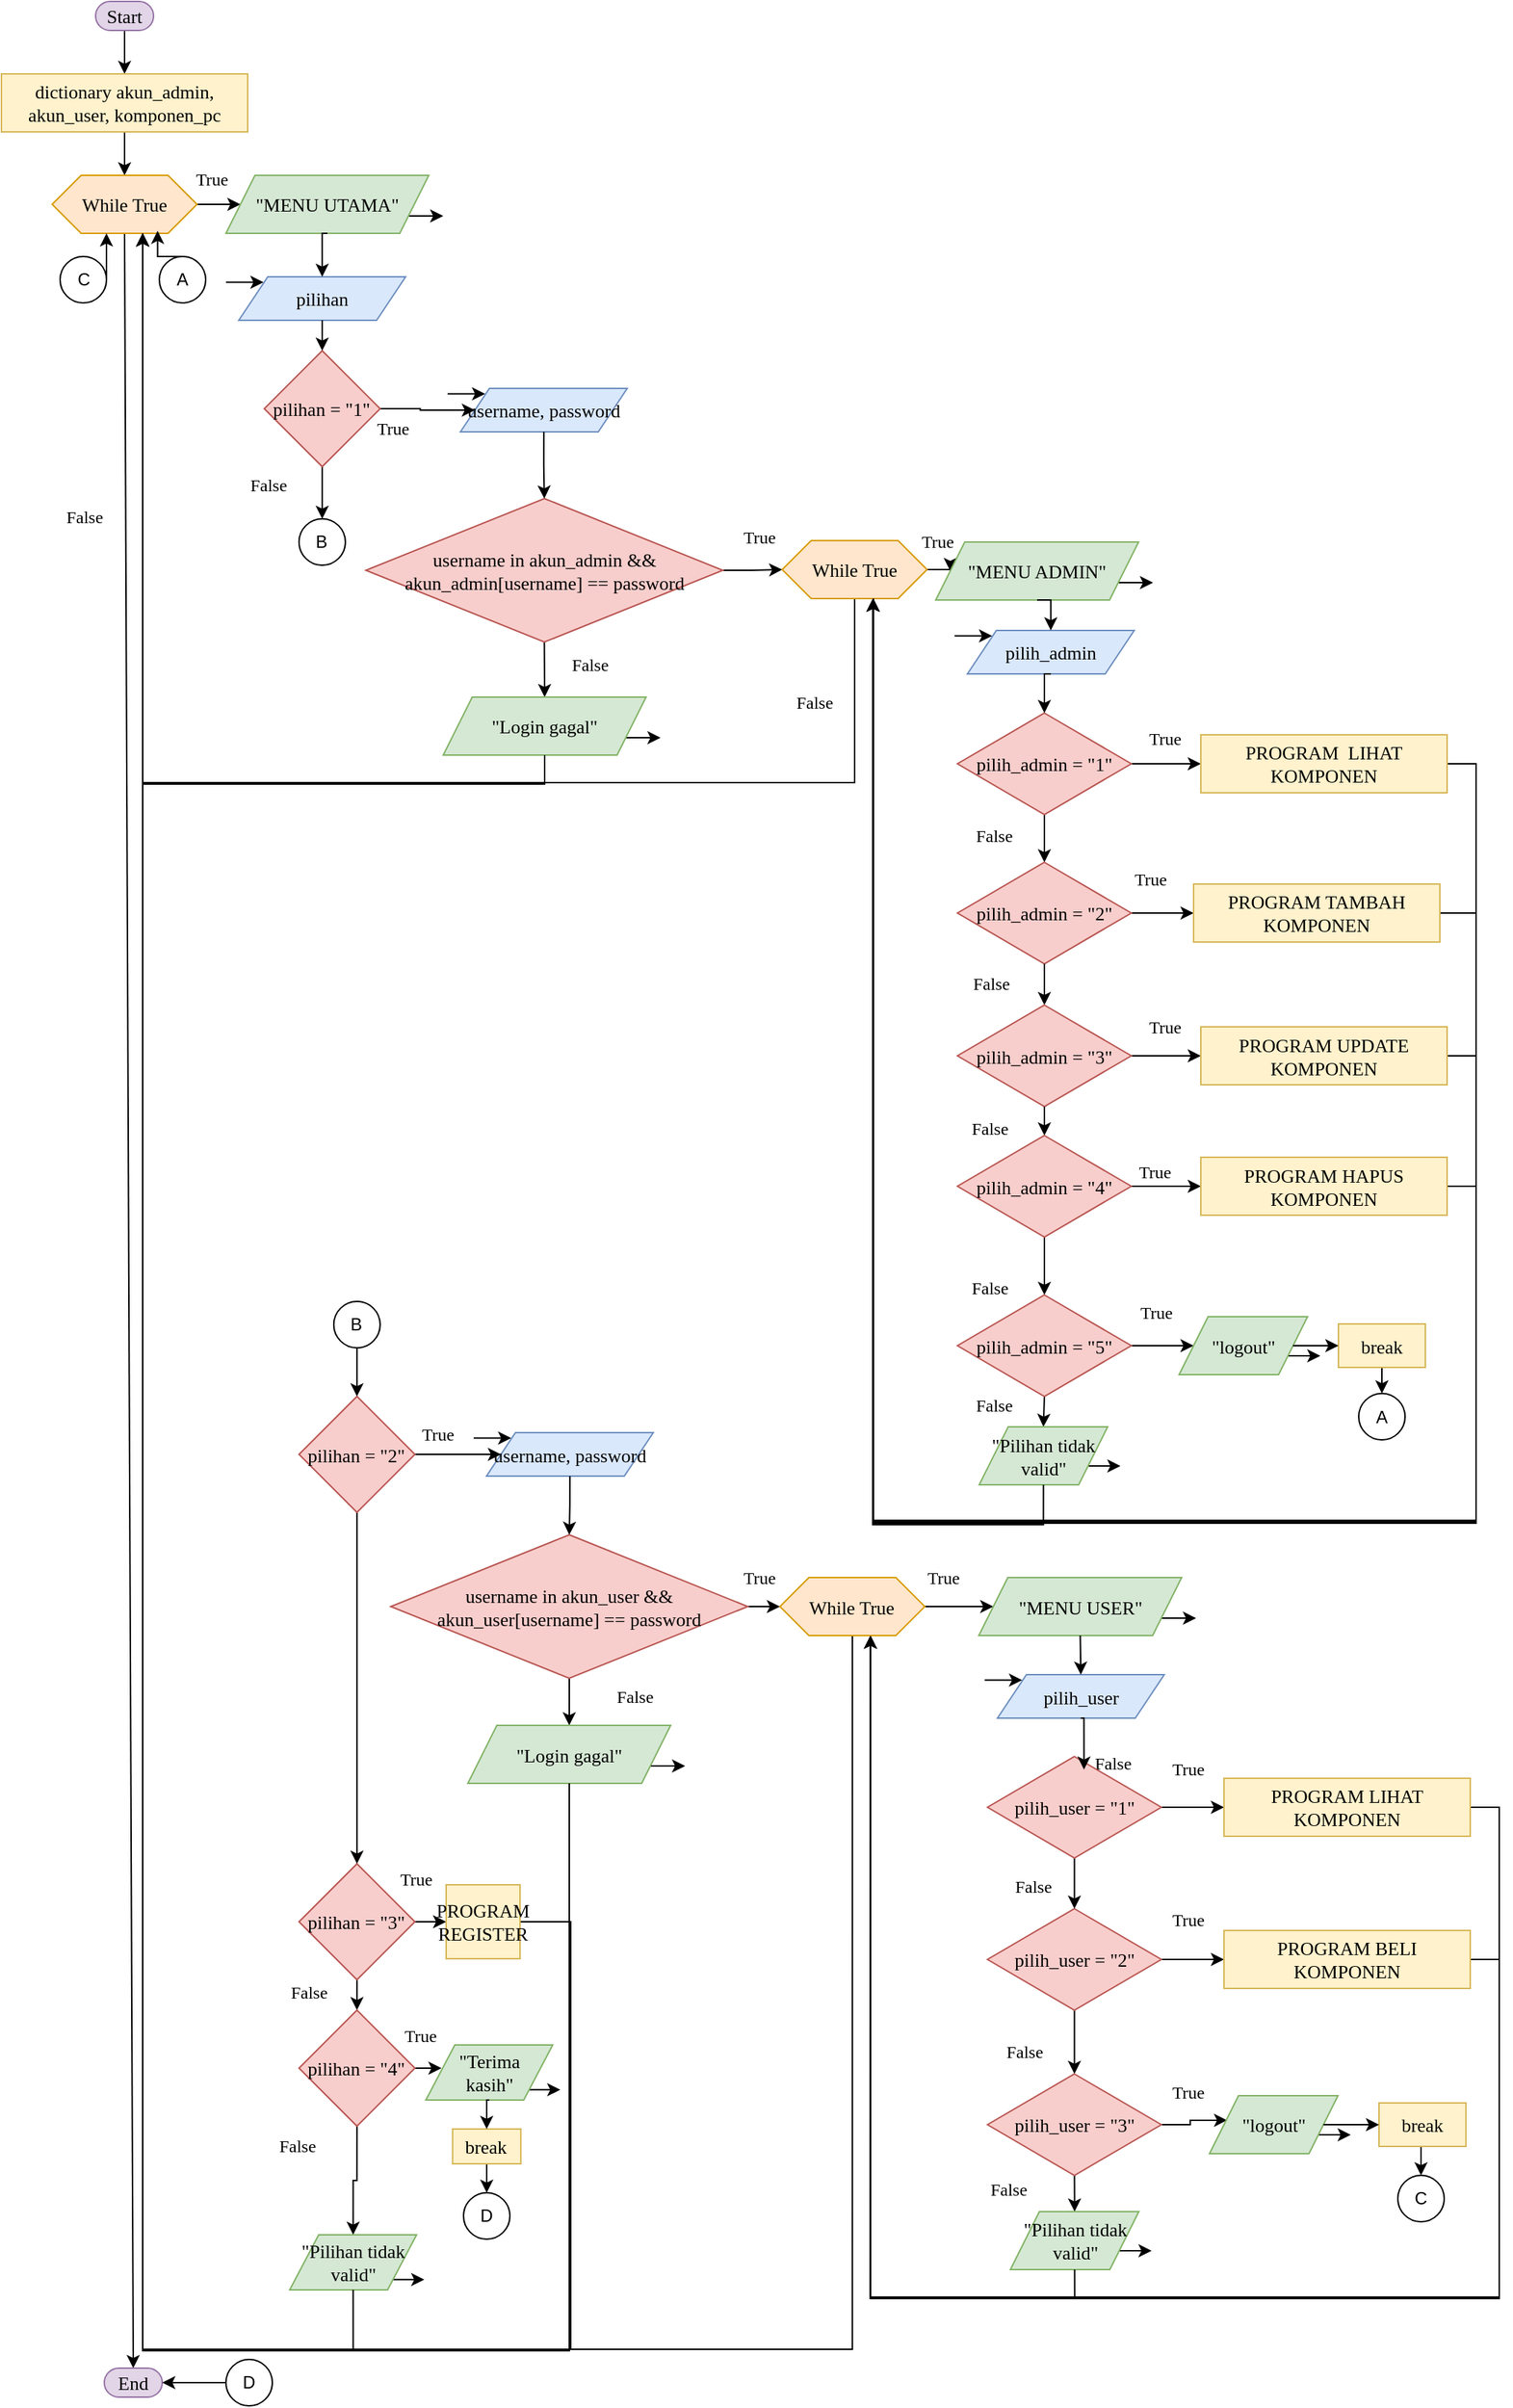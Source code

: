 <mxfile version="28.1.2">
  <diagram name="Copy of Page-1" id="tyWLobhKeOWzsV0UfW3k">
    <mxGraphModel dx="526" dy="1323" grid="0" gridSize="10" guides="1" tooltips="1" connect="1" arrows="1" fold="1" page="1" pageScale="1" pageWidth="827" pageHeight="1169" math="0" shadow="0">
      <root>
        <mxCell id="q-2KJZIHNxTsaiK5psSX-0" />
        <mxCell id="q-2KJZIHNxTsaiK5psSX-1" parent="q-2KJZIHNxTsaiK5psSX-0" />
        <mxCell id="AgsS8he4aJEpAp385YX0-3" style="edgeStyle=orthogonalEdgeStyle;rounded=0;orthogonalLoop=1;jettySize=auto;html=1;exitX=0.5;exitY=1;exitDx=0;exitDy=0;entryX=0.5;entryY=0;entryDx=0;entryDy=0;" parent="q-2KJZIHNxTsaiK5psSX-1" source="RUuTNh71gZQ-Myp2tejp-0" target="AgsS8he4aJEpAp385YX0-2" edge="1">
          <mxGeometry relative="1" as="geometry" />
        </mxCell>
        <mxCell id="RUuTNh71gZQ-Myp2tejp-0" value="Start" style="rounded=1;whiteSpace=wrap;html=1;arcSize=50;fontFamily=Times New Roman;fillColor=#e1d5e7;strokeColor=#9673a6;fontSize=13;" parent="q-2KJZIHNxTsaiK5psSX-1" vertex="1">
          <mxGeometry x="1748" y="25" width="40" height="20" as="geometry" />
        </mxCell>
        <mxCell id="AgsS8he4aJEpAp385YX0-5" style="edgeStyle=orthogonalEdgeStyle;rounded=0;orthogonalLoop=1;jettySize=auto;html=1;" parent="q-2KJZIHNxTsaiK5psSX-1" source="AgsS8he4aJEpAp385YX0-2" target="AgsS8he4aJEpAp385YX0-4" edge="1">
          <mxGeometry relative="1" as="geometry" />
        </mxCell>
        <mxCell id="AgsS8he4aJEpAp385YX0-2" value="dictionary akun_admin, akun_user, komponen_pc" style="rounded=0;whiteSpace=wrap;html=1;fontFamily=Times New Roman;fillColor=#fff2cc;strokeColor=#d6b656;fontSize=13;" parent="q-2KJZIHNxTsaiK5psSX-1" vertex="1">
          <mxGeometry x="1683" y="75" width="170" height="40" as="geometry" />
        </mxCell>
        <mxCell id="AgsS8he4aJEpAp385YX0-367" style="rounded=0;orthogonalLoop=1;jettySize=auto;html=1;exitX=0.5;exitY=1;exitDx=0;exitDy=0;entryX=0.5;entryY=0;entryDx=0;entryDy=0;" parent="q-2KJZIHNxTsaiK5psSX-1" source="AgsS8he4aJEpAp385YX0-4" target="AgsS8he4aJEpAp385YX0-366" edge="1">
          <mxGeometry relative="1" as="geometry" />
        </mxCell>
        <mxCell id="AgsS8he4aJEpAp385YX0-366" value="End" style="rounded=1;whiteSpace=wrap;html=1;arcSize=50;fontFamily=Times New Roman;fillColor=#e1d5e7;strokeColor=#9673a6;fontSize=13;" parent="q-2KJZIHNxTsaiK5psSX-1" vertex="1">
          <mxGeometry x="1754" y="1658" width="40" height="20" as="geometry" />
        </mxCell>
        <mxCell id="AgsS8he4aJEpAp385YX0-518" style="edgeStyle=orthogonalEdgeStyle;rounded=0;orthogonalLoop=1;jettySize=auto;html=1;exitX=1;exitY=0.5;exitDx=0;exitDy=0;entryX=0;entryY=0.5;entryDx=0;entryDy=0;" parent="q-2KJZIHNxTsaiK5psSX-1" source="AgsS8he4aJEpAp385YX0-515" target="AgsS8he4aJEpAp385YX0-517" edge="1">
          <mxGeometry relative="1" as="geometry" />
        </mxCell>
        <mxCell id="AgsS8he4aJEpAp385YX0-525" style="edgeStyle=orthogonalEdgeStyle;rounded=0;orthogonalLoop=1;jettySize=auto;html=1;exitX=0.5;exitY=1;exitDx=0;exitDy=0;entryX=0.5;entryY=0;entryDx=0;entryDy=0;" parent="q-2KJZIHNxTsaiK5psSX-1" source="AgsS8he4aJEpAp385YX0-515" target="AgsS8he4aJEpAp385YX0-524" edge="1">
          <mxGeometry relative="1" as="geometry" />
        </mxCell>
        <mxCell id="AgsS8he4aJEpAp385YX0-515" value="pilih_user = &quot;2&quot;" style="rhombus;whiteSpace=wrap;html=1;fontFamily=Times New Roman;fillColor=#f8cecc;strokeColor=#b85450;fontSize=13;" parent="q-2KJZIHNxTsaiK5psSX-1" vertex="1">
          <mxGeometry x="2363.74" y="1341" width="120" height="70" as="geometry" />
        </mxCell>
        <mxCell id="AgsS8he4aJEpAp385YX0-516" style="edgeStyle=orthogonalEdgeStyle;rounded=0;orthogonalLoop=1;jettySize=auto;html=1;exitX=0.5;exitY=1;exitDx=0;exitDy=0;entryX=0.5;entryY=0;entryDx=0;entryDy=0;" parent="q-2KJZIHNxTsaiK5psSX-1" source="AgsS8he4aJEpAp385YX0-500" target="AgsS8he4aJEpAp385YX0-515" edge="1">
          <mxGeometry relative="1" as="geometry" />
        </mxCell>
        <mxCell id="AgsS8he4aJEpAp385YX0-541" style="edgeStyle=orthogonalEdgeStyle;rounded=0;orthogonalLoop=1;jettySize=auto;html=1;exitX=1;exitY=0.5;exitDx=0;exitDy=0;entryX=0.625;entryY=1;entryDx=0;entryDy=0;" parent="q-2KJZIHNxTsaiK5psSX-1" source="AgsS8he4aJEpAp385YX0-517" target="AgsS8he4aJEpAp385YX0-373" edge="1">
          <mxGeometry relative="1" as="geometry">
            <mxPoint x="2287" y="1233" as="targetPoint" />
            <Array as="points">
              <mxPoint x="2717" y="1376" />
              <mxPoint x="2717" y="1610" />
              <mxPoint x="2283" y="1610" />
            </Array>
          </mxGeometry>
        </mxCell>
        <mxCell id="AgsS8he4aJEpAp385YX0-517" value="PROGRAM BELI KOMPONEN" style="rounded=0;whiteSpace=wrap;html=1;fontFamily=Times New Roman;fillColor=#fff2cc;strokeColor=#d6b656;fontSize=13;" parent="q-2KJZIHNxTsaiK5psSX-1" vertex="1">
          <mxGeometry x="2527" y="1356" width="170" height="40" as="geometry" />
        </mxCell>
        <mxCell id="AgsS8he4aJEpAp385YX0-519" value="True" style="text;html=1;align=center;verticalAlign=middle;resizable=0;points=[];autosize=1;strokeColor=none;fillColor=none;fontFamily=Times New Roman;" parent="q-2KJZIHNxTsaiK5psSX-1" vertex="1">
          <mxGeometry x="2477" y="1334" width="50" height="30" as="geometry" />
        </mxCell>
        <mxCell id="AgsS8he4aJEpAp385YX0-520" value="False" style="text;html=1;align=center;verticalAlign=middle;resizable=0;points=[];autosize=1;strokeColor=none;fillColor=none;fontFamily=Times New Roman;" parent="q-2KJZIHNxTsaiK5psSX-1" vertex="1">
          <mxGeometry x="2425" y="1226" width="50" height="30" as="geometry" />
        </mxCell>
        <mxCell id="AgsS8he4aJEpAp385YX0-521" value="False" style="text;html=1;align=center;verticalAlign=middle;resizable=0;points=[];autosize=1;strokeColor=none;fillColor=none;fontFamily=Times New Roman;" parent="q-2KJZIHNxTsaiK5psSX-1" vertex="1">
          <mxGeometry x="2370" y="1311" width="50" height="30" as="geometry" />
        </mxCell>
        <mxCell id="AgsS8he4aJEpAp385YX0-523" value="False" style="text;html=1;align=center;verticalAlign=middle;resizable=0;points=[];autosize=1;strokeColor=none;fillColor=none;fontFamily=Times New Roman;" parent="q-2KJZIHNxTsaiK5psSX-1" vertex="1">
          <mxGeometry x="2363.74" y="1425" width="50" height="30" as="geometry" />
        </mxCell>
        <mxCell id="AgsS8he4aJEpAp385YX0-527" style="edgeStyle=orthogonalEdgeStyle;rounded=0;orthogonalLoop=1;jettySize=auto;html=1;exitX=1;exitY=0.5;exitDx=0;exitDy=0;entryX=0.137;entryY=0.424;entryDx=0;entryDy=0;entryPerimeter=0;" parent="q-2KJZIHNxTsaiK5psSX-1" source="AgsS8he4aJEpAp385YX0-524" target="AgsS8he4aJEpAp385YX0-532" edge="1">
          <mxGeometry relative="1" as="geometry">
            <mxPoint x="2527" y="1490" as="targetPoint" />
          </mxGeometry>
        </mxCell>
        <mxCell id="AgsS8he4aJEpAp385YX0-539" style="edgeStyle=orthogonalEdgeStyle;rounded=0;orthogonalLoop=1;jettySize=auto;html=1;exitX=0.5;exitY=1;exitDx=0;exitDy=0;entryX=0.5;entryY=0;entryDx=0;entryDy=0;" parent="q-2KJZIHNxTsaiK5psSX-1" source="AgsS8he4aJEpAp385YX0-524" target="AgsS8he4aJEpAp385YX0-538" edge="1">
          <mxGeometry relative="1" as="geometry" />
        </mxCell>
        <mxCell id="AgsS8he4aJEpAp385YX0-524" value="pilih_user = &quot;3&quot;" style="rhombus;whiteSpace=wrap;html=1;fontFamily=Times New Roman;fillColor=#f8cecc;strokeColor=#b85450;fontSize=13;" parent="q-2KJZIHNxTsaiK5psSX-1" vertex="1">
          <mxGeometry x="2363.74" y="1455" width="120" height="70" as="geometry" />
        </mxCell>
        <mxCell id="AgsS8he4aJEpAp385YX0-528" value="True" style="text;html=1;align=center;verticalAlign=middle;resizable=0;points=[];autosize=1;strokeColor=none;fillColor=none;fontFamily=Times New Roman;" parent="q-2KJZIHNxTsaiK5psSX-1" vertex="1">
          <mxGeometry x="2477" y="1453" width="50" height="30" as="geometry" />
        </mxCell>
        <mxCell id="AgsS8he4aJEpAp385YX0-535" style="edgeStyle=orthogonalEdgeStyle;rounded=0;orthogonalLoop=1;jettySize=auto;html=1;exitX=0.5;exitY=1;exitDx=0;exitDy=0;entryX=0.5;entryY=0;entryDx=0;entryDy=0;" parent="q-2KJZIHNxTsaiK5psSX-1" source="AgsS8he4aJEpAp385YX0-529" target="AgsS8he4aJEpAp385YX0-533" edge="1">
          <mxGeometry relative="1" as="geometry" />
        </mxCell>
        <mxCell id="AgsS8he4aJEpAp385YX0-529" value="break" style="rounded=0;whiteSpace=wrap;html=1;fontFamily=Times New Roman;fillColor=#fff2cc;strokeColor=#d6b656;fontSize=13;" parent="q-2KJZIHNxTsaiK5psSX-1" vertex="1">
          <mxGeometry x="2634" y="1475" width="60" height="30" as="geometry" />
        </mxCell>
        <mxCell id="AgsS8he4aJEpAp385YX0-530" value="" style="group" parent="q-2KJZIHNxTsaiK5psSX-1" vertex="1" connectable="0">
          <mxGeometry x="2517" y="1470" width="97.481" height="40" as="geometry" />
        </mxCell>
        <mxCell id="AgsS8he4aJEpAp385YX0-531" style="edgeStyle=orthogonalEdgeStyle;rounded=0;orthogonalLoop=1;jettySize=auto;html=1;exitX=1;exitY=0.75;exitDx=0;exitDy=0;" parent="AgsS8he4aJEpAp385YX0-530" source="AgsS8he4aJEpAp385YX0-532" edge="1">
          <mxGeometry relative="1" as="geometry">
            <mxPoint x="97.481" y="26.889" as="targetPoint" />
          </mxGeometry>
        </mxCell>
        <mxCell id="AgsS8he4aJEpAp385YX0-532" value="&quot;logout&quot;" style="shape=parallelogram;perimeter=parallelogramPerimeter;whiteSpace=wrap;html=1;fixedSize=1;fontFamily=Times New Roman;fillColor=#d5e8d4;strokeColor=#82b366;fontSize=13;container=0;" parent="AgsS8he4aJEpAp385YX0-530" vertex="1">
          <mxGeometry width="88.667" height="40" as="geometry" />
        </mxCell>
        <mxCell id="AgsS8he4aJEpAp385YX0-533" value="C" style="ellipse;whiteSpace=wrap;html=1;aspect=fixed;" parent="q-2KJZIHNxTsaiK5psSX-1" vertex="1">
          <mxGeometry x="2647" y="1525" width="32" height="32" as="geometry" />
        </mxCell>
        <mxCell id="AgsS8he4aJEpAp385YX0-534" style="edgeStyle=orthogonalEdgeStyle;rounded=0;orthogonalLoop=1;jettySize=auto;html=1;exitX=1;exitY=0.5;exitDx=0;exitDy=0;entryX=0;entryY=0.5;entryDx=0;entryDy=0;" parent="q-2KJZIHNxTsaiK5psSX-1" source="AgsS8he4aJEpAp385YX0-532" target="AgsS8he4aJEpAp385YX0-529" edge="1">
          <mxGeometry relative="1" as="geometry" />
        </mxCell>
        <mxCell id="AgsS8he4aJEpAp385YX0-536" value="" style="group" parent="q-2KJZIHNxTsaiK5psSX-1" vertex="1" connectable="0">
          <mxGeometry x="2379.519" y="1550" width="97.481" height="40" as="geometry" />
        </mxCell>
        <mxCell id="AgsS8he4aJEpAp385YX0-537" style="edgeStyle=orthogonalEdgeStyle;rounded=0;orthogonalLoop=1;jettySize=auto;html=1;exitX=1;exitY=0.75;exitDx=0;exitDy=0;" parent="AgsS8he4aJEpAp385YX0-536" source="AgsS8he4aJEpAp385YX0-538" edge="1">
          <mxGeometry relative="1" as="geometry">
            <mxPoint x="97.481" y="26.889" as="targetPoint" />
          </mxGeometry>
        </mxCell>
        <mxCell id="AgsS8he4aJEpAp385YX0-538" value="&quot;Pilihan tidak valid&quot;" style="shape=parallelogram;perimeter=parallelogramPerimeter;whiteSpace=wrap;html=1;fixedSize=1;fontFamily=Times New Roman;fillColor=#d5e8d4;strokeColor=#82b366;fontSize=13;container=0;" parent="AgsS8he4aJEpAp385YX0-536" vertex="1">
          <mxGeometry width="88.667" height="40" as="geometry" />
        </mxCell>
        <mxCell id="AgsS8he4aJEpAp385YX0-542" style="edgeStyle=orthogonalEdgeStyle;rounded=0;orthogonalLoop=1;jettySize=auto;html=1;exitX=0.5;exitY=1;exitDx=0;exitDy=0;entryX=0.625;entryY=1;entryDx=0;entryDy=0;" parent="q-2KJZIHNxTsaiK5psSX-1" source="AgsS8he4aJEpAp385YX0-538" target="AgsS8he4aJEpAp385YX0-373" edge="1">
          <mxGeometry relative="1" as="geometry" />
        </mxCell>
        <mxCell id="AgsS8he4aJEpAp385YX0-545" value="False" style="text;html=1;align=center;verticalAlign=middle;resizable=0;points=[];autosize=1;strokeColor=none;fillColor=none;fontFamily=Times New Roman;" parent="q-2KJZIHNxTsaiK5psSX-1" vertex="1">
          <mxGeometry x="2353" y="1520" width="50" height="30" as="geometry" />
        </mxCell>
        <mxCell id="AgsS8he4aJEpAp385YX0-688" style="edgeStyle=orthogonalEdgeStyle;rounded=0;orthogonalLoop=1;jettySize=auto;html=1;exitX=1;exitY=0.5;exitDx=0;exitDy=0;entryX=0;entryY=0.5;entryDx=0;entryDy=0;" parent="q-2KJZIHNxTsaiK5psSX-1" source="AgsS8he4aJEpAp385YX0-685" target="AgsS8he4aJEpAp385YX0-686" edge="1">
          <mxGeometry relative="1" as="geometry" />
        </mxCell>
        <mxCell id="AgsS8he4aJEpAp385YX0-692" style="edgeStyle=orthogonalEdgeStyle;rounded=0;orthogonalLoop=1;jettySize=auto;html=1;exitX=0.5;exitY=1;exitDx=0;exitDy=0;entryX=0.5;entryY=0;entryDx=0;entryDy=0;" parent="q-2KJZIHNxTsaiK5psSX-1" source="AgsS8he4aJEpAp385YX0-685" target="AgsS8he4aJEpAp385YX0-691" edge="1">
          <mxGeometry relative="1" as="geometry" />
        </mxCell>
        <mxCell id="AgsS8he4aJEpAp385YX0-685" value="pilihan = &quot;3&quot;" style="rhombus;whiteSpace=wrap;html=1;fontFamily=Times New Roman;fillColor=#f8cecc;strokeColor=#b85450;fontSize=13;" parent="q-2KJZIHNxTsaiK5psSX-1" vertex="1">
          <mxGeometry x="1888.43" y="1310" width="80" height="80" as="geometry" />
        </mxCell>
        <mxCell id="AgsS8he4aJEpAp385YX0-548" style="edgeStyle=orthogonalEdgeStyle;rounded=0;orthogonalLoop=1;jettySize=auto;html=1;exitX=0.5;exitY=1;exitDx=0;exitDy=0;entryX=0.5;entryY=0;entryDx=0;entryDy=0;" parent="q-2KJZIHNxTsaiK5psSX-1" source="AgsS8he4aJEpAp385YX0-351" target="AgsS8he4aJEpAp385YX0-685" edge="1">
          <mxGeometry relative="1" as="geometry">
            <mxPoint x="1928" y="1310" as="targetPoint" />
          </mxGeometry>
        </mxCell>
        <mxCell id="AgsS8he4aJEpAp385YX0-843" style="edgeStyle=orthogonalEdgeStyle;rounded=0;orthogonalLoop=1;jettySize=auto;html=1;exitX=1;exitY=0.5;exitDx=0;exitDy=0;entryX=0.625;entryY=1;entryDx=0;entryDy=0;" parent="q-2KJZIHNxTsaiK5psSX-1" source="AgsS8he4aJEpAp385YX0-686" target="AgsS8he4aJEpAp385YX0-4" edge="1">
          <mxGeometry relative="1" as="geometry">
            <mxPoint x="1819" y="605" as="targetPoint" />
            <Array as="points">
              <mxPoint x="2076" y="1350" />
              <mxPoint x="2076" y="1645" />
              <mxPoint x="1780" y="1645" />
            </Array>
          </mxGeometry>
        </mxCell>
        <mxCell id="AgsS8he4aJEpAp385YX0-686" value="PROGRAM REGISTER" style="rounded=0;whiteSpace=wrap;html=1;fontFamily=Times New Roman;fillColor=#fff2cc;strokeColor=#d6b656;fontSize=13;" parent="q-2KJZIHNxTsaiK5psSX-1" vertex="1">
          <mxGeometry x="1990" y="1324.5" width="51" height="51" as="geometry" />
        </mxCell>
        <mxCell id="AgsS8he4aJEpAp385YX0-689" value="True" style="text;html=1;align=center;verticalAlign=middle;resizable=0;points=[];autosize=1;strokeColor=none;fillColor=none;fontFamily=Times New Roman;" parent="q-2KJZIHNxTsaiK5psSX-1" vertex="1">
          <mxGeometry x="1944.43" y="1306" width="50" height="30" as="geometry" />
        </mxCell>
        <mxCell id="AgsS8he4aJEpAp385YX0-831" style="edgeStyle=orthogonalEdgeStyle;rounded=0;orthogonalLoop=1;jettySize=auto;html=1;exitX=1;exitY=0.5;exitDx=0;exitDy=0;" parent="q-2KJZIHNxTsaiK5psSX-1" source="AgsS8he4aJEpAp385YX0-691" edge="1">
          <mxGeometry relative="1" as="geometry">
            <mxPoint x="1986.793" y="1450.862" as="targetPoint" />
          </mxGeometry>
        </mxCell>
        <mxCell id="AgsS8he4aJEpAp385YX0-837" style="edgeStyle=orthogonalEdgeStyle;rounded=0;orthogonalLoop=1;jettySize=auto;html=1;exitX=0.5;exitY=1;exitDx=0;exitDy=0;entryX=0.5;entryY=0;entryDx=0;entryDy=0;" parent="q-2KJZIHNxTsaiK5psSX-1" source="AgsS8he4aJEpAp385YX0-691" target="AgsS8he4aJEpAp385YX0-836" edge="1">
          <mxGeometry relative="1" as="geometry" />
        </mxCell>
        <mxCell id="AgsS8he4aJEpAp385YX0-691" value="pilihan = &quot;4&quot;" style="rhombus;whiteSpace=wrap;html=1;fontFamily=Times New Roman;fillColor=#f8cecc;strokeColor=#b85450;fontSize=13;" parent="q-2KJZIHNxTsaiK5psSX-1" vertex="1">
          <mxGeometry x="1888.43" y="1411" width="80" height="80" as="geometry" />
        </mxCell>
        <mxCell id="AgsS8he4aJEpAp385YX0-693" value="False" style="text;html=1;align=center;verticalAlign=middle;resizable=0;points=[];autosize=1;strokeColor=none;fillColor=none;fontFamily=Times New Roman;" parent="q-2KJZIHNxTsaiK5psSX-1" vertex="1">
          <mxGeometry x="1870.0" y="1384" width="50" height="30" as="geometry" />
        </mxCell>
        <mxCell id="AgsS8he4aJEpAp385YX0-829" value="" style="group" parent="q-2KJZIHNxTsaiK5psSX-1" vertex="1" connectable="0">
          <mxGeometry x="1976" y="1435" width="92.846" height="38" as="geometry" />
        </mxCell>
        <mxCell id="AgsS8he4aJEpAp385YX0-827" style="edgeStyle=orthogonalEdgeStyle;rounded=0;orthogonalLoop=1;jettySize=auto;html=1;exitX=1;exitY=1;exitDx=0;exitDy=0;" parent="AgsS8he4aJEpAp385YX0-829" source="AgsS8he4aJEpAp385YX0-824" edge="1">
          <mxGeometry relative="1" as="geometry">
            <mxPoint x="92.846" y="31.034" as="targetPoint" />
          </mxGeometry>
        </mxCell>
        <mxCell id="AgsS8he4aJEpAp385YX0-824" value="&quot;Terima&lt;div&gt;kasih&quot;&lt;/div&gt;" style="shape=parallelogram;perimeter=parallelogramPerimeter;whiteSpace=wrap;html=1;fixedSize=1;fontFamily=Times New Roman;fillColor=#d5e8d4;strokeColor=#82b366;fontSize=13;" parent="AgsS8he4aJEpAp385YX0-829" vertex="1">
          <mxGeometry width="87.57" height="38" as="geometry" />
        </mxCell>
        <mxCell id="AgsS8he4aJEpAp385YX0-832" value="True" style="text;html=1;align=center;verticalAlign=middle;resizable=0;points=[];autosize=1;strokeColor=none;fillColor=none;fontFamily=Times New Roman;" parent="q-2KJZIHNxTsaiK5psSX-1" vertex="1">
          <mxGeometry x="1947.0" y="1414" width="50" height="30" as="geometry" />
        </mxCell>
        <mxCell id="AgsS8he4aJEpAp385YX0-833" value="False" style="text;html=1;align=center;verticalAlign=middle;resizable=0;points=[];autosize=1;strokeColor=none;fillColor=none;fontFamily=Times New Roman;" parent="q-2KJZIHNxTsaiK5psSX-1" vertex="1">
          <mxGeometry x="1862.0" y="1490" width="50" height="30" as="geometry" />
        </mxCell>
        <mxCell id="AgsS8he4aJEpAp385YX0-834" value="" style="group" parent="q-2KJZIHNxTsaiK5psSX-1" vertex="1" connectable="0">
          <mxGeometry x="1882.007" y="1566" width="92.846" height="38" as="geometry" />
        </mxCell>
        <mxCell id="AgsS8he4aJEpAp385YX0-835" style="edgeStyle=orthogonalEdgeStyle;rounded=0;orthogonalLoop=1;jettySize=auto;html=1;exitX=1;exitY=1;exitDx=0;exitDy=0;" parent="AgsS8he4aJEpAp385YX0-834" source="AgsS8he4aJEpAp385YX0-836" edge="1">
          <mxGeometry relative="1" as="geometry">
            <mxPoint x="92.846" y="31.034" as="targetPoint" />
          </mxGeometry>
        </mxCell>
        <mxCell id="AgsS8he4aJEpAp385YX0-836" value="&quot;Pilihan tidak valid&quot;" style="shape=parallelogram;perimeter=parallelogramPerimeter;whiteSpace=wrap;html=1;fixedSize=1;fontFamily=Times New Roman;fillColor=#d5e8d4;strokeColor=#82b366;fontSize=13;" parent="AgsS8he4aJEpAp385YX0-834" vertex="1">
          <mxGeometry width="87.57" height="38" as="geometry" />
        </mxCell>
        <mxCell id="AgsS8he4aJEpAp385YX0-842" style="edgeStyle=orthogonalEdgeStyle;rounded=0;orthogonalLoop=1;jettySize=auto;html=1;exitX=0.5;exitY=1;exitDx=0;exitDy=0;entryX=0.5;entryY=0;entryDx=0;entryDy=0;" parent="q-2KJZIHNxTsaiK5psSX-1" source="AgsS8he4aJEpAp385YX0-838" target="AgsS8he4aJEpAp385YX0-840" edge="1">
          <mxGeometry relative="1" as="geometry" />
        </mxCell>
        <mxCell id="AgsS8he4aJEpAp385YX0-838" value="break" style="rounded=0;whiteSpace=wrap;html=1;fontFamily=Times New Roman;fillColor=#fff2cc;strokeColor=#d6b656;fontSize=13;" parent="q-2KJZIHNxTsaiK5psSX-1" vertex="1">
          <mxGeometry x="1994.43" y="1493" width="47.15" height="24" as="geometry" />
        </mxCell>
        <mxCell id="AgsS8he4aJEpAp385YX0-839" style="edgeStyle=orthogonalEdgeStyle;rounded=0;orthogonalLoop=1;jettySize=auto;html=1;exitX=0.5;exitY=1;exitDx=0;exitDy=0;entryX=0.5;entryY=0;entryDx=0;entryDy=0;" parent="q-2KJZIHNxTsaiK5psSX-1" source="AgsS8he4aJEpAp385YX0-824" target="AgsS8he4aJEpAp385YX0-838" edge="1">
          <mxGeometry relative="1" as="geometry" />
        </mxCell>
        <mxCell id="AgsS8he4aJEpAp385YX0-840" value="D" style="ellipse;whiteSpace=wrap;html=1;aspect=fixed;" parent="q-2KJZIHNxTsaiK5psSX-1" vertex="1">
          <mxGeometry x="2002.01" y="1537" width="32" height="32" as="geometry" />
        </mxCell>
        <mxCell id="AgsS8he4aJEpAp385YX0-845" style="edgeStyle=orthogonalEdgeStyle;rounded=0;orthogonalLoop=1;jettySize=auto;html=1;exitX=0;exitY=0.5;exitDx=0;exitDy=0;entryX=1;entryY=0.5;entryDx=0;entryDy=0;" parent="q-2KJZIHNxTsaiK5psSX-1" source="AgsS8he4aJEpAp385YX0-844" target="AgsS8he4aJEpAp385YX0-366" edge="1">
          <mxGeometry relative="1" as="geometry" />
        </mxCell>
        <mxCell id="AgsS8he4aJEpAp385YX0-844" value="D" style="ellipse;whiteSpace=wrap;html=1;aspect=fixed;" parent="q-2KJZIHNxTsaiK5psSX-1" vertex="1">
          <mxGeometry x="1838" y="1652" width="32" height="32" as="geometry" />
        </mxCell>
        <mxCell id="AgsS8he4aJEpAp385YX0-846" style="edgeStyle=orthogonalEdgeStyle;rounded=0;orthogonalLoop=1;jettySize=auto;html=1;exitX=0.5;exitY=1;exitDx=0;exitDy=0;entryX=0.625;entryY=1;entryDx=0;entryDy=0;" parent="q-2KJZIHNxTsaiK5psSX-1" source="AgsS8he4aJEpAp385YX0-836" target="AgsS8he4aJEpAp385YX0-4" edge="1">
          <mxGeometry relative="1" as="geometry">
            <mxPoint x="1821" y="545" as="targetPoint" />
            <Array as="points">
              <mxPoint x="1926" y="1645" />
              <mxPoint x="1780" y="1645" />
            </Array>
          </mxGeometry>
        </mxCell>
        <mxCell id="AgsS8he4aJEpAp385YX0-22" style="edgeStyle=orthogonalEdgeStyle;rounded=0;orthogonalLoop=1;jettySize=auto;html=1;exitX=1;exitY=0.5;exitDx=0;exitDy=0;entryX=0;entryY=0.5;entryDx=0;entryDy=0;" parent="q-2KJZIHNxTsaiK5psSX-1" source="AgsS8he4aJEpAp385YX0-4" target="AgsS8he4aJEpAp385YX0-9" edge="1">
          <mxGeometry relative="1" as="geometry" />
        </mxCell>
        <mxCell id="AgsS8he4aJEpAp385YX0-4" value="While True" style="shape=hexagon;perimeter=hexagonPerimeter2;whiteSpace=wrap;html=1;fixedSize=1;fontFamily=Times New Roman;fillColor=#ffe6cc;strokeColor=#d79b00;fontSize=13;" parent="q-2KJZIHNxTsaiK5psSX-1" vertex="1">
          <mxGeometry x="1718" y="145" width="100" height="40" as="geometry" />
        </mxCell>
        <mxCell id="AgsS8he4aJEpAp385YX0-15" value="" style="group" parent="q-2KJZIHNxTsaiK5psSX-1" vertex="1" connectable="0">
          <mxGeometry x="1838" y="145" width="150" height="40" as="geometry" />
        </mxCell>
        <mxCell id="AgsS8he4aJEpAp385YX0-11" style="edgeStyle=orthogonalEdgeStyle;rounded=0;orthogonalLoop=1;jettySize=auto;html=1;exitX=1;exitY=0.75;exitDx=0;exitDy=0;" parent="AgsS8he4aJEpAp385YX0-15" source="AgsS8he4aJEpAp385YX0-9" edge="1">
          <mxGeometry relative="1" as="geometry">
            <mxPoint x="150" y="28.286" as="targetPoint" />
          </mxGeometry>
        </mxCell>
        <mxCell id="AgsS8he4aJEpAp385YX0-9" value="&quot;MENU UTAMA&quot;" style="shape=parallelogram;perimeter=parallelogramPerimeter;whiteSpace=wrap;html=1;fixedSize=1;fontFamily=Times New Roman;fillColor=#d5e8d4;strokeColor=#82b366;fontSize=13;" parent="AgsS8he4aJEpAp385YX0-15" vertex="1">
          <mxGeometry width="140" height="40" as="geometry" />
        </mxCell>
        <mxCell id="AgsS8he4aJEpAp385YX0-20" value="" style="group" parent="q-2KJZIHNxTsaiK5psSX-1" vertex="1" connectable="0">
          <mxGeometry x="1838" y="215" width="124" height="30" as="geometry" />
        </mxCell>
        <mxCell id="AgsS8he4aJEpAp385YX0-13" value="pilihan" style="shape=parallelogram;perimeter=parallelogramPerimeter;whiteSpace=wrap;html=1;fixedSize=1;fontFamily=Times New Roman;fillColor=#dae8fc;strokeColor=#6c8ebf;fontSize=13;" parent="AgsS8he4aJEpAp385YX0-20" vertex="1">
          <mxGeometry x="8.857" width="115.143" height="30" as="geometry" />
        </mxCell>
        <mxCell id="AgsS8he4aJEpAp385YX0-14" style="edgeStyle=orthogonalEdgeStyle;rounded=0;orthogonalLoop=1;jettySize=auto;html=1;entryX=0;entryY=0;entryDx=0;entryDy=0;" parent="AgsS8he4aJEpAp385YX0-20" target="AgsS8he4aJEpAp385YX0-13" edge="1">
          <mxGeometry relative="1" as="geometry">
            <mxPoint x="-58.457" y="3.964" as="targetPoint" />
            <mxPoint y="3.75" as="sourcePoint" />
          </mxGeometry>
        </mxCell>
        <mxCell id="AgsS8he4aJEpAp385YX0-23" value="True" style="text;html=1;align=center;verticalAlign=middle;resizable=0;points=[];autosize=1;strokeColor=none;fillColor=none;fontFamily=Times New Roman;" parent="q-2KJZIHNxTsaiK5psSX-1" vertex="1">
          <mxGeometry x="1803" y="133" width="50" height="30" as="geometry" />
        </mxCell>
        <mxCell id="AgsS8he4aJEpAp385YX0-24" style="edgeStyle=orthogonalEdgeStyle;rounded=0;orthogonalLoop=1;jettySize=auto;html=1;exitX=0.5;exitY=1;exitDx=0;exitDy=0;entryX=0.5;entryY=0;entryDx=0;entryDy=0;" parent="q-2KJZIHNxTsaiK5psSX-1" source="AgsS8he4aJEpAp385YX0-9" target="AgsS8he4aJEpAp385YX0-13" edge="1">
          <mxGeometry relative="1" as="geometry" />
        </mxCell>
        <mxCell id="AgsS8he4aJEpAp385YX0-31" style="edgeStyle=orthogonalEdgeStyle;rounded=0;orthogonalLoop=1;jettySize=auto;html=1;exitX=1;exitY=0.5;exitDx=0;exitDy=0;entryX=0;entryY=0.5;entryDx=0;entryDy=0;" parent="q-2KJZIHNxTsaiK5psSX-1" source="AgsS8he4aJEpAp385YX0-26" target="AgsS8he4aJEpAp385YX0-29" edge="1">
          <mxGeometry relative="1" as="geometry" />
        </mxCell>
        <mxCell id="AgsS8he4aJEpAp385YX0-348" style="edgeStyle=orthogonalEdgeStyle;rounded=0;orthogonalLoop=1;jettySize=auto;html=1;exitX=0.5;exitY=1;exitDx=0;exitDy=0;entryX=0.5;entryY=0;entryDx=0;entryDy=0;" parent="q-2KJZIHNxTsaiK5psSX-1" source="AgsS8he4aJEpAp385YX0-26" target="AgsS8he4aJEpAp385YX0-382" edge="1">
          <mxGeometry relative="1" as="geometry">
            <mxPoint x="1904.43" y="372" as="targetPoint" />
          </mxGeometry>
        </mxCell>
        <mxCell id="AgsS8he4aJEpAp385YX0-26" value="pilihan = &quot;1&quot;" style="rhombus;whiteSpace=wrap;html=1;fontFamily=Times New Roman;fillColor=#f8cecc;strokeColor=#b85450;fontSize=13;" parent="q-2KJZIHNxTsaiK5psSX-1" vertex="1">
          <mxGeometry x="1864.43" y="266" width="80" height="80" as="geometry" />
        </mxCell>
        <mxCell id="AgsS8he4aJEpAp385YX0-27" style="edgeStyle=orthogonalEdgeStyle;rounded=0;orthogonalLoop=1;jettySize=auto;html=1;exitX=0.5;exitY=1;exitDx=0;exitDy=0;entryX=0.5;entryY=0;entryDx=0;entryDy=0;" parent="q-2KJZIHNxTsaiK5psSX-1" source="AgsS8he4aJEpAp385YX0-13" target="AgsS8he4aJEpAp385YX0-26" edge="1">
          <mxGeometry relative="1" as="geometry" />
        </mxCell>
        <mxCell id="AgsS8he4aJEpAp385YX0-32" value="True" style="text;html=1;align=center;verticalAlign=middle;resizable=0;points=[];autosize=1;strokeColor=none;fillColor=none;fontFamily=Times New Roman;" parent="q-2KJZIHNxTsaiK5psSX-1" vertex="1">
          <mxGeometry x="1928" y="305" width="50" height="30" as="geometry" />
        </mxCell>
        <mxCell id="AgsS8he4aJEpAp385YX0-28" value="" style="group" parent="q-2KJZIHNxTsaiK5psSX-1" vertex="1" connectable="0">
          <mxGeometry x="1991" y="292" width="124" height="30" as="geometry" />
        </mxCell>
        <mxCell id="AgsS8he4aJEpAp385YX0-29" value="username, password" style="shape=parallelogram;perimeter=parallelogramPerimeter;whiteSpace=wrap;html=1;fixedSize=1;fontFamily=Times New Roman;fillColor=#dae8fc;strokeColor=#6c8ebf;fontSize=13;" parent="AgsS8he4aJEpAp385YX0-28" vertex="1">
          <mxGeometry x="8.857" width="115.143" height="30" as="geometry" />
        </mxCell>
        <mxCell id="AgsS8he4aJEpAp385YX0-30" style="edgeStyle=orthogonalEdgeStyle;rounded=0;orthogonalLoop=1;jettySize=auto;html=1;entryX=0;entryY=0;entryDx=0;entryDy=0;" parent="AgsS8he4aJEpAp385YX0-28" target="AgsS8he4aJEpAp385YX0-29" edge="1">
          <mxGeometry relative="1" as="geometry">
            <mxPoint x="-58.457" y="3.964" as="targetPoint" />
            <mxPoint y="3.75" as="sourcePoint" />
          </mxGeometry>
        </mxCell>
        <mxCell id="AgsS8he4aJEpAp385YX0-66" style="edgeStyle=orthogonalEdgeStyle;rounded=0;orthogonalLoop=1;jettySize=auto;html=1;exitX=1;exitY=0.5;exitDx=0;exitDy=0;entryX=0;entryY=0.5;entryDx=0;entryDy=0;" parent="q-2KJZIHNxTsaiK5psSX-1" source="AgsS8he4aJEpAp385YX0-34" target="AgsS8he4aJEpAp385YX0-36" edge="1">
          <mxGeometry relative="1" as="geometry">
            <mxPoint x="2221" y="416.444" as="targetPoint" />
          </mxGeometry>
        </mxCell>
        <mxCell id="AgsS8he4aJEpAp385YX0-340" style="edgeStyle=orthogonalEdgeStyle;rounded=0;orthogonalLoop=1;jettySize=auto;html=1;exitX=0.5;exitY=1;exitDx=0;exitDy=0;entryX=0.5;entryY=0;entryDx=0;entryDy=0;" parent="q-2KJZIHNxTsaiK5psSX-1" source="AgsS8he4aJEpAp385YX0-34" target="AgsS8he4aJEpAp385YX0-339" edge="1">
          <mxGeometry relative="1" as="geometry" />
        </mxCell>
        <mxCell id="AgsS8he4aJEpAp385YX0-34" value="username in akun_admin &amp;amp;&amp;amp; akun_admin[username] == password" style="rhombus;whiteSpace=wrap;html=1;fontFamily=Times New Roman;fillColor=#f8cecc;strokeColor=#b85450;fontSize=13;" parent="q-2KJZIHNxTsaiK5psSX-1" vertex="1">
          <mxGeometry x="1934.57" y="368" width="246.43" height="99" as="geometry" />
        </mxCell>
        <mxCell id="AgsS8he4aJEpAp385YX0-35" style="edgeStyle=orthogonalEdgeStyle;rounded=0;orthogonalLoop=1;jettySize=auto;html=1;exitX=0.5;exitY=1;exitDx=0;exitDy=0;entryX=0.5;entryY=0;entryDx=0;entryDy=0;" parent="q-2KJZIHNxTsaiK5psSX-1" source="AgsS8he4aJEpAp385YX0-29" target="AgsS8he4aJEpAp385YX0-34" edge="1">
          <mxGeometry relative="1" as="geometry" />
        </mxCell>
        <mxCell id="AgsS8he4aJEpAp385YX0-68" style="edgeStyle=orthogonalEdgeStyle;rounded=0;orthogonalLoop=1;jettySize=auto;html=1;exitX=1;exitY=0.5;exitDx=0;exitDy=0;entryX=0;entryY=0.5;entryDx=0;entryDy=0;" parent="q-2KJZIHNxTsaiK5psSX-1" source="AgsS8he4aJEpAp385YX0-36" target="AgsS8he4aJEpAp385YX0-41" edge="1">
          <mxGeometry relative="1" as="geometry" />
        </mxCell>
        <mxCell id="AgsS8he4aJEpAp385YX0-116" style="edgeStyle=orthogonalEdgeStyle;rounded=0;orthogonalLoop=1;jettySize=auto;html=1;exitX=0.5;exitY=1;exitDx=0;exitDy=0;entryX=0.625;entryY=1;entryDx=0;entryDy=0;endArrow=none;endFill=0;" parent="q-2KJZIHNxTsaiK5psSX-1" source="AgsS8he4aJEpAp385YX0-36" target="AgsS8he4aJEpAp385YX0-4" edge="1">
          <mxGeometry relative="1" as="geometry">
            <mxPoint x="1843" y="603" as="targetPoint" />
            <Array as="points">
              <mxPoint x="2272" y="564" />
              <mxPoint x="1780" y="564" />
            </Array>
          </mxGeometry>
        </mxCell>
        <mxCell id="AgsS8he4aJEpAp385YX0-36" value="While True" style="shape=hexagon;perimeter=hexagonPerimeter2;whiteSpace=wrap;html=1;fixedSize=1;fontFamily=Times New Roman;fillColor=#ffe6cc;strokeColor=#d79b00;fontSize=13;" parent="q-2KJZIHNxTsaiK5psSX-1" vertex="1">
          <mxGeometry x="2222" y="397" width="100" height="40" as="geometry" />
        </mxCell>
        <mxCell id="AgsS8he4aJEpAp385YX0-38" value="True" style="text;html=1;align=center;verticalAlign=middle;resizable=0;points=[];autosize=1;strokeColor=none;fillColor=none;fontFamily=Times New Roman;" parent="q-2KJZIHNxTsaiK5psSX-1" vertex="1">
          <mxGeometry x="2181" y="380" width="50" height="30" as="geometry" />
        </mxCell>
        <mxCell id="AgsS8he4aJEpAp385YX0-39" value="" style="group" parent="q-2KJZIHNxTsaiK5psSX-1" vertex="1" connectable="0">
          <mxGeometry x="2328" y="398" width="150" height="40" as="geometry" />
        </mxCell>
        <mxCell id="AgsS8he4aJEpAp385YX0-40" style="edgeStyle=orthogonalEdgeStyle;rounded=0;orthogonalLoop=1;jettySize=auto;html=1;exitX=1;exitY=0.75;exitDx=0;exitDy=0;" parent="AgsS8he4aJEpAp385YX0-39" source="AgsS8he4aJEpAp385YX0-41" edge="1">
          <mxGeometry relative="1" as="geometry">
            <mxPoint x="150" y="28.286" as="targetPoint" />
          </mxGeometry>
        </mxCell>
        <mxCell id="AgsS8he4aJEpAp385YX0-41" value="&quot;MENU ADMIN&quot;" style="shape=parallelogram;perimeter=parallelogramPerimeter;whiteSpace=wrap;html=1;fixedSize=1;fontFamily=Times New Roman;fillColor=#d5e8d4;strokeColor=#82b366;fontSize=13;" parent="AgsS8he4aJEpAp385YX0-39" vertex="1">
          <mxGeometry width="140" height="40" as="geometry" />
        </mxCell>
        <mxCell id="AgsS8he4aJEpAp385YX0-43" value="" style="group" parent="q-2KJZIHNxTsaiK5psSX-1" vertex="1" connectable="0">
          <mxGeometry x="2341" y="459" width="124" height="30" as="geometry" />
        </mxCell>
        <mxCell id="AgsS8he4aJEpAp385YX0-44" value="pilih_admin" style="shape=parallelogram;perimeter=parallelogramPerimeter;whiteSpace=wrap;html=1;fixedSize=1;fontFamily=Times New Roman;fillColor=#dae8fc;strokeColor=#6c8ebf;fontSize=13;" parent="AgsS8he4aJEpAp385YX0-43" vertex="1">
          <mxGeometry x="8.857" width="115.143" height="30" as="geometry" />
        </mxCell>
        <mxCell id="AgsS8he4aJEpAp385YX0-45" style="edgeStyle=orthogonalEdgeStyle;rounded=0;orthogonalLoop=1;jettySize=auto;html=1;entryX=0;entryY=0;entryDx=0;entryDy=0;" parent="AgsS8he4aJEpAp385YX0-43" target="AgsS8he4aJEpAp385YX0-44" edge="1">
          <mxGeometry relative="1" as="geometry">
            <mxPoint x="-58.457" y="3.964" as="targetPoint" />
            <mxPoint y="3.75" as="sourcePoint" />
          </mxGeometry>
        </mxCell>
        <mxCell id="AgsS8he4aJEpAp385YX0-46" style="edgeStyle=orthogonalEdgeStyle;rounded=0;orthogonalLoop=1;jettySize=auto;html=1;exitX=0.5;exitY=1;exitDx=0;exitDy=0;entryX=0.5;entryY=0;entryDx=0;entryDy=0;" parent="q-2KJZIHNxTsaiK5psSX-1" source="AgsS8he4aJEpAp385YX0-41" target="AgsS8he4aJEpAp385YX0-44" edge="1">
          <mxGeometry relative="1" as="geometry" />
        </mxCell>
        <mxCell id="AgsS8he4aJEpAp385YX0-51" style="edgeStyle=orthogonalEdgeStyle;rounded=0;orthogonalLoop=1;jettySize=auto;html=1;exitX=1;exitY=0.5;exitDx=0;exitDy=0;entryX=0;entryY=0.5;entryDx=0;entryDy=0;" parent="q-2KJZIHNxTsaiK5psSX-1" source="AgsS8he4aJEpAp385YX0-48" target="AgsS8he4aJEpAp385YX0-50" edge="1">
          <mxGeometry relative="1" as="geometry" />
        </mxCell>
        <mxCell id="AgsS8he4aJEpAp385YX0-56" style="edgeStyle=orthogonalEdgeStyle;rounded=0;orthogonalLoop=1;jettySize=auto;html=1;exitX=0.5;exitY=1;exitDx=0;exitDy=0;entryX=0.5;entryY=0;entryDx=0;entryDy=0;" parent="q-2KJZIHNxTsaiK5psSX-1" source="AgsS8he4aJEpAp385YX0-48" target="AgsS8he4aJEpAp385YX0-60" edge="1">
          <mxGeometry relative="1" as="geometry">
            <mxPoint x="2403" y="619" as="targetPoint" />
          </mxGeometry>
        </mxCell>
        <mxCell id="AgsS8he4aJEpAp385YX0-48" value="pilih_admin = &quot;1&quot;" style="rhombus;whiteSpace=wrap;html=1;fontFamily=Times New Roman;fillColor=#f8cecc;strokeColor=#b85450;fontSize=13;" parent="q-2KJZIHNxTsaiK5psSX-1" vertex="1">
          <mxGeometry x="2343" y="516" width="120" height="70" as="geometry" />
        </mxCell>
        <mxCell id="AgsS8he4aJEpAp385YX0-49" style="edgeStyle=orthogonalEdgeStyle;rounded=0;orthogonalLoop=1;jettySize=auto;html=1;exitX=0.5;exitY=1;exitDx=0;exitDy=0;entryX=0.5;entryY=0;entryDx=0;entryDy=0;" parent="q-2KJZIHNxTsaiK5psSX-1" source="AgsS8he4aJEpAp385YX0-44" target="AgsS8he4aJEpAp385YX0-48" edge="1">
          <mxGeometry relative="1" as="geometry" />
        </mxCell>
        <mxCell id="AgsS8he4aJEpAp385YX0-98" style="edgeStyle=orthogonalEdgeStyle;rounded=0;orthogonalLoop=1;jettySize=auto;html=1;exitX=1;exitY=0.5;exitDx=0;exitDy=0;entryX=0.625;entryY=1;entryDx=0;entryDy=0;" parent="q-2KJZIHNxTsaiK5psSX-1" source="AgsS8he4aJEpAp385YX0-50" target="AgsS8he4aJEpAp385YX0-36" edge="1">
          <mxGeometry relative="1" as="geometry">
            <mxPoint x="2322" y="515" as="targetPoint" />
            <Array as="points">
              <mxPoint x="2701" y="551" />
              <mxPoint x="2701" y="1075" />
              <mxPoint x="2285" y="1075" />
              <mxPoint x="2285" y="437" />
            </Array>
          </mxGeometry>
        </mxCell>
        <mxCell id="AgsS8he4aJEpAp385YX0-50" value="PROGRAM&amp;nbsp; LIHAT KOMPONEN" style="rounded=0;whiteSpace=wrap;html=1;fontFamily=Times New Roman;fillColor=#fff2cc;strokeColor=#d6b656;fontSize=13;" parent="q-2KJZIHNxTsaiK5psSX-1" vertex="1">
          <mxGeometry x="2511" y="531" width="170" height="40" as="geometry" />
        </mxCell>
        <mxCell id="AgsS8he4aJEpAp385YX0-57" value="True" style="text;html=1;align=center;verticalAlign=middle;resizable=0;points=[];autosize=1;strokeColor=none;fillColor=none;fontFamily=Times New Roman;" parent="q-2KJZIHNxTsaiK5psSX-1" vertex="1">
          <mxGeometry x="2461" y="519" width="50" height="30" as="geometry" />
        </mxCell>
        <mxCell id="AgsS8he4aJEpAp385YX0-59" value="False" style="text;html=1;align=center;verticalAlign=middle;resizable=0;points=[];autosize=1;strokeColor=none;fillColor=none;fontFamily=Times New Roman;" parent="q-2KJZIHNxTsaiK5psSX-1" vertex="1">
          <mxGeometry x="2343" y="586" width="50" height="30" as="geometry" />
        </mxCell>
        <mxCell id="AgsS8he4aJEpAp385YX0-71" style="edgeStyle=orthogonalEdgeStyle;rounded=0;orthogonalLoop=1;jettySize=auto;html=1;exitX=1;exitY=0.5;exitDx=0;exitDy=0;entryX=0;entryY=0.5;entryDx=0;entryDy=0;" parent="q-2KJZIHNxTsaiK5psSX-1" source="AgsS8he4aJEpAp385YX0-60" target="AgsS8he4aJEpAp385YX0-70" edge="1">
          <mxGeometry relative="1" as="geometry" />
        </mxCell>
        <mxCell id="AgsS8he4aJEpAp385YX0-60" value="pilih_admin = &quot;2&quot;" style="rhombus;whiteSpace=wrap;html=1;fontFamily=Times New Roman;fillColor=#f8cecc;strokeColor=#b85450;fontSize=13;" parent="q-2KJZIHNxTsaiK5psSX-1" vertex="1">
          <mxGeometry x="2343" y="619" width="120" height="70" as="geometry" />
        </mxCell>
        <mxCell id="AgsS8he4aJEpAp385YX0-61" style="edgeStyle=orthogonalEdgeStyle;rounded=0;orthogonalLoop=1;jettySize=auto;html=1;exitX=0.5;exitY=1;exitDx=0;exitDy=0;entryX=0.5;entryY=0;entryDx=0;entryDy=0;" parent="q-2KJZIHNxTsaiK5psSX-1" source="AgsS8he4aJEpAp385YX0-60" target="AgsS8he4aJEpAp385YX0-63" edge="1">
          <mxGeometry relative="1" as="geometry">
            <mxPoint x="2400.588" y="720.5" as="targetPoint" />
          </mxGeometry>
        </mxCell>
        <mxCell id="AgsS8he4aJEpAp385YX0-62" value="False" style="text;html=1;align=center;verticalAlign=middle;resizable=0;points=[];autosize=1;strokeColor=none;fillColor=none;fontFamily=Times New Roman;" parent="q-2KJZIHNxTsaiK5psSX-1" vertex="1">
          <mxGeometry x="2341" y="687.5" width="50" height="30" as="geometry" />
        </mxCell>
        <mxCell id="AgsS8he4aJEpAp385YX0-74" style="edgeStyle=orthogonalEdgeStyle;rounded=0;orthogonalLoop=1;jettySize=auto;html=1;exitX=1;exitY=0.5;exitDx=0;exitDy=0;entryX=0;entryY=0.5;entryDx=0;entryDy=0;" parent="q-2KJZIHNxTsaiK5psSX-1" source="AgsS8he4aJEpAp385YX0-63" target="AgsS8he4aJEpAp385YX0-73" edge="1">
          <mxGeometry relative="1" as="geometry" />
        </mxCell>
        <mxCell id="AgsS8he4aJEpAp385YX0-63" value="pilih_admin = &quot;3&quot;" style="rhombus;whiteSpace=wrap;html=1;fontFamily=Times New Roman;fillColor=#f8cecc;strokeColor=#b85450;fontSize=13;" parent="q-2KJZIHNxTsaiK5psSX-1" vertex="1">
          <mxGeometry x="2343" y="717.5" width="120" height="70" as="geometry" />
        </mxCell>
        <mxCell id="AgsS8he4aJEpAp385YX0-64" style="edgeStyle=orthogonalEdgeStyle;rounded=0;orthogonalLoop=1;jettySize=auto;html=1;exitX=0.5;exitY=1;exitDx=0;exitDy=0;entryX=0.5;entryY=0;entryDx=0;entryDy=0;" parent="q-2KJZIHNxTsaiK5psSX-1" source="AgsS8he4aJEpAp385YX0-63" target="AgsS8he4aJEpAp385YX0-76" edge="1">
          <mxGeometry relative="1" as="geometry">
            <mxPoint x="2403" y="819" as="targetPoint" />
          </mxGeometry>
        </mxCell>
        <mxCell id="AgsS8he4aJEpAp385YX0-65" value="False" style="text;html=1;align=center;verticalAlign=middle;resizable=0;points=[];autosize=1;strokeColor=none;fillColor=none;fontFamily=Times New Roman;" parent="q-2KJZIHNxTsaiK5psSX-1" vertex="1">
          <mxGeometry x="2340" y="787.5" width="50" height="30" as="geometry" />
        </mxCell>
        <mxCell id="AgsS8he4aJEpAp385YX0-99" style="edgeStyle=orthogonalEdgeStyle;rounded=0;orthogonalLoop=1;jettySize=auto;html=1;exitX=1;exitY=0.5;exitDx=0;exitDy=0;endArrow=none;endFill=0;entryX=0.625;entryY=1;entryDx=0;entryDy=0;" parent="q-2KJZIHNxTsaiK5psSX-1" source="AgsS8he4aJEpAp385YX0-70" target="AgsS8he4aJEpAp385YX0-36" edge="1">
          <mxGeometry relative="1" as="geometry">
            <mxPoint x="2310" y="501" as="targetPoint" />
            <Array as="points">
              <mxPoint x="2701" y="654" />
              <mxPoint x="2701" y="1074" />
              <mxPoint x="2285" y="1074" />
              <mxPoint x="2285" y="437" />
            </Array>
          </mxGeometry>
        </mxCell>
        <mxCell id="AgsS8he4aJEpAp385YX0-70" value="PROGRAM TAMBAH KOMPONEN" style="rounded=0;whiteSpace=wrap;html=1;fontFamily=Times New Roman;fillColor=#fff2cc;strokeColor=#d6b656;fontSize=13;" parent="q-2KJZIHNxTsaiK5psSX-1" vertex="1">
          <mxGeometry x="2506" y="634" width="170" height="40" as="geometry" />
        </mxCell>
        <mxCell id="AgsS8he4aJEpAp385YX0-72" value="True" style="text;html=1;align=center;verticalAlign=middle;resizable=0;points=[];autosize=1;strokeColor=none;fillColor=none;fontFamily=Times New Roman;" parent="q-2KJZIHNxTsaiK5psSX-1" vertex="1">
          <mxGeometry x="2451" y="616" width="50" height="30" as="geometry" />
        </mxCell>
        <mxCell id="AgsS8he4aJEpAp385YX0-103" style="edgeStyle=orthogonalEdgeStyle;rounded=0;orthogonalLoop=1;jettySize=auto;html=1;exitX=1;exitY=0.5;exitDx=0;exitDy=0;endArrow=none;endFill=0;entryX=0.625;entryY=1;entryDx=0;entryDy=0;" parent="q-2KJZIHNxTsaiK5psSX-1" source="AgsS8he4aJEpAp385YX0-73" target="AgsS8he4aJEpAp385YX0-36" edge="1">
          <mxGeometry relative="1" as="geometry">
            <mxPoint x="2298" y="479" as="targetPoint" />
            <Array as="points">
              <mxPoint x="2701" y="753" />
              <mxPoint x="2701" y="1075" />
              <mxPoint x="2285" y="1075" />
              <mxPoint x="2285" y="437" />
            </Array>
          </mxGeometry>
        </mxCell>
        <mxCell id="AgsS8he4aJEpAp385YX0-73" value="PROGRAM&amp;nbsp;UPDATE KOMPONEN" style="rounded=0;whiteSpace=wrap;html=1;fontFamily=Times New Roman;fillColor=#fff2cc;strokeColor=#d6b656;fontSize=13;" parent="q-2KJZIHNxTsaiK5psSX-1" vertex="1">
          <mxGeometry x="2511" y="732.5" width="170" height="40" as="geometry" />
        </mxCell>
        <mxCell id="AgsS8he4aJEpAp385YX0-75" value="True" style="text;html=1;align=center;verticalAlign=middle;resizable=0;points=[];autosize=1;strokeColor=none;fillColor=none;fontFamily=Times New Roman;" parent="q-2KJZIHNxTsaiK5psSX-1" vertex="1">
          <mxGeometry x="2461" y="717.5" width="50" height="30" as="geometry" />
        </mxCell>
        <mxCell id="AgsS8he4aJEpAp385YX0-78" style="edgeStyle=orthogonalEdgeStyle;rounded=0;orthogonalLoop=1;jettySize=auto;html=1;exitX=1;exitY=0.5;exitDx=0;exitDy=0;entryX=0;entryY=0.5;entryDx=0;entryDy=0;" parent="q-2KJZIHNxTsaiK5psSX-1" source="AgsS8he4aJEpAp385YX0-76" target="AgsS8he4aJEpAp385YX0-77" edge="1">
          <mxGeometry relative="1" as="geometry" />
        </mxCell>
        <mxCell id="AgsS8he4aJEpAp385YX0-81" style="edgeStyle=orthogonalEdgeStyle;rounded=0;orthogonalLoop=1;jettySize=auto;html=1;exitX=0.5;exitY=1;exitDx=0;exitDy=0;entryX=0.5;entryY=0;entryDx=0;entryDy=0;" parent="q-2KJZIHNxTsaiK5psSX-1" source="AgsS8he4aJEpAp385YX0-76" target="AgsS8he4aJEpAp385YX0-80" edge="1">
          <mxGeometry relative="1" as="geometry" />
        </mxCell>
        <mxCell id="AgsS8he4aJEpAp385YX0-76" value="pilih_admin = &quot;4&quot;" style="rhombus;whiteSpace=wrap;html=1;fontFamily=Times New Roman;fillColor=#f8cecc;strokeColor=#b85450;fontSize=13;" parent="q-2KJZIHNxTsaiK5psSX-1" vertex="1">
          <mxGeometry x="2343" y="807.5" width="120" height="70" as="geometry" />
        </mxCell>
        <mxCell id="AgsS8he4aJEpAp385YX0-104" style="edgeStyle=orthogonalEdgeStyle;rounded=0;orthogonalLoop=1;jettySize=auto;html=1;exitX=1;exitY=0.5;exitDx=0;exitDy=0;endArrow=none;endFill=0;entryX=0.625;entryY=1;entryDx=0;entryDy=0;" parent="q-2KJZIHNxTsaiK5psSX-1" source="AgsS8he4aJEpAp385YX0-77" target="AgsS8he4aJEpAp385YX0-36" edge="1">
          <mxGeometry relative="1" as="geometry">
            <mxPoint x="2289" y="459" as="targetPoint" />
            <Array as="points">
              <mxPoint x="2701" y="843" />
              <mxPoint x="2701" y="1073" />
              <mxPoint x="2285" y="1073" />
              <mxPoint x="2285" y="437" />
            </Array>
          </mxGeometry>
        </mxCell>
        <mxCell id="AgsS8he4aJEpAp385YX0-77" value="PROGRAM HAPUS KOMPONEN" style="rounded=0;whiteSpace=wrap;html=1;fontFamily=Times New Roman;fillColor=#fff2cc;strokeColor=#d6b656;fontSize=13;" parent="q-2KJZIHNxTsaiK5psSX-1" vertex="1">
          <mxGeometry x="2511" y="822.5" width="170" height="40" as="geometry" />
        </mxCell>
        <mxCell id="AgsS8he4aJEpAp385YX0-79" value="True" style="text;html=1;align=center;verticalAlign=middle;resizable=0;points=[];autosize=1;strokeColor=none;fillColor=none;fontFamily=Times New Roman;" parent="q-2KJZIHNxTsaiK5psSX-1" vertex="1">
          <mxGeometry x="2454" y="817.5" width="50" height="30" as="geometry" />
        </mxCell>
        <mxCell id="AgsS8he4aJEpAp385YX0-93" style="edgeStyle=orthogonalEdgeStyle;rounded=0;orthogonalLoop=1;jettySize=auto;html=1;exitX=1;exitY=0.5;exitDx=0;exitDy=0;entryX=0;entryY=0.5;entryDx=0;entryDy=0;" parent="q-2KJZIHNxTsaiK5psSX-1" source="AgsS8he4aJEpAp385YX0-80" target="AgsS8he4aJEpAp385YX0-90" edge="1">
          <mxGeometry relative="1" as="geometry" />
        </mxCell>
        <mxCell id="AgsS8he4aJEpAp385YX0-109" style="edgeStyle=orthogonalEdgeStyle;rounded=0;orthogonalLoop=1;jettySize=auto;html=1;exitX=0.5;exitY=1;exitDx=0;exitDy=0;entryX=0.5;entryY=0;entryDx=0;entryDy=0;" parent="q-2KJZIHNxTsaiK5psSX-1" source="AgsS8he4aJEpAp385YX0-80" target="AgsS8he4aJEpAp385YX0-108" edge="1">
          <mxGeometry relative="1" as="geometry" />
        </mxCell>
        <mxCell id="AgsS8he4aJEpAp385YX0-80" value="pilih_admin = &quot;5&quot;" style="rhombus;whiteSpace=wrap;html=1;fontFamily=Times New Roman;fillColor=#f8cecc;strokeColor=#b85450;fontSize=13;" parent="q-2KJZIHNxTsaiK5psSX-1" vertex="1">
          <mxGeometry x="2343" y="917.5" width="120" height="70" as="geometry" />
        </mxCell>
        <mxCell id="AgsS8he4aJEpAp385YX0-82" value="False" style="text;html=1;align=center;verticalAlign=middle;resizable=0;points=[];autosize=1;strokeColor=none;fillColor=none;fontFamily=Times New Roman;" parent="q-2KJZIHNxTsaiK5psSX-1" vertex="1">
          <mxGeometry x="2340" y="897.5" width="50" height="30" as="geometry" />
        </mxCell>
        <mxCell id="AgsS8he4aJEpAp385YX0-97" style="edgeStyle=orthogonalEdgeStyle;rounded=0;orthogonalLoop=1;jettySize=auto;html=1;exitX=0.5;exitY=1;exitDx=0;exitDy=0;entryX=0.5;entryY=0;entryDx=0;entryDy=0;" parent="q-2KJZIHNxTsaiK5psSX-1" source="AgsS8he4aJEpAp385YX0-83" target="AgsS8he4aJEpAp385YX0-96" edge="1">
          <mxGeometry relative="1" as="geometry" />
        </mxCell>
        <mxCell id="AgsS8he4aJEpAp385YX0-83" value="break" style="rounded=0;whiteSpace=wrap;html=1;fontFamily=Times New Roman;fillColor=#fff2cc;strokeColor=#d6b656;fontSize=13;" parent="q-2KJZIHNxTsaiK5psSX-1" vertex="1">
          <mxGeometry x="2606" y="937.5" width="60" height="30" as="geometry" />
        </mxCell>
        <mxCell id="AgsS8he4aJEpAp385YX0-92" value="" style="group" parent="q-2KJZIHNxTsaiK5psSX-1" vertex="1" connectable="0">
          <mxGeometry x="2496" y="932.5" width="97.481" height="40" as="geometry" />
        </mxCell>
        <mxCell id="AgsS8he4aJEpAp385YX0-91" style="edgeStyle=orthogonalEdgeStyle;rounded=0;orthogonalLoop=1;jettySize=auto;html=1;exitX=1;exitY=0.75;exitDx=0;exitDy=0;" parent="AgsS8he4aJEpAp385YX0-92" source="AgsS8he4aJEpAp385YX0-90" edge="1">
          <mxGeometry relative="1" as="geometry">
            <mxPoint x="97.481" y="26.889" as="targetPoint" />
          </mxGeometry>
        </mxCell>
        <mxCell id="AgsS8he4aJEpAp385YX0-90" value="&quot;logout&quot;" style="shape=parallelogram;perimeter=parallelogramPerimeter;whiteSpace=wrap;html=1;fixedSize=1;fontFamily=Times New Roman;fillColor=#d5e8d4;strokeColor=#82b366;fontSize=13;container=0;" parent="AgsS8he4aJEpAp385YX0-92" vertex="1">
          <mxGeometry width="88.667" height="40" as="geometry" />
        </mxCell>
        <mxCell id="AgsS8he4aJEpAp385YX0-94" value="True" style="text;html=1;align=center;verticalAlign=middle;resizable=0;points=[];autosize=1;strokeColor=none;fillColor=none;fontFamily=Times New Roman;" parent="q-2KJZIHNxTsaiK5psSX-1" vertex="1">
          <mxGeometry x="2455" y="914.5" width="50" height="30" as="geometry" />
        </mxCell>
        <mxCell id="AgsS8he4aJEpAp385YX0-95" style="edgeStyle=orthogonalEdgeStyle;rounded=0;orthogonalLoop=1;jettySize=auto;html=1;exitX=1;exitY=0.5;exitDx=0;exitDy=0;entryX=0;entryY=0.5;entryDx=0;entryDy=0;" parent="q-2KJZIHNxTsaiK5psSX-1" source="AgsS8he4aJEpAp385YX0-90" target="AgsS8he4aJEpAp385YX0-83" edge="1">
          <mxGeometry relative="1" as="geometry" />
        </mxCell>
        <mxCell id="AgsS8he4aJEpAp385YX0-96" value="A" style="ellipse;whiteSpace=wrap;html=1;aspect=fixed;" parent="q-2KJZIHNxTsaiK5psSX-1" vertex="1">
          <mxGeometry x="2620" y="985.5" width="32" height="32" as="geometry" />
        </mxCell>
        <mxCell id="AgsS8he4aJEpAp385YX0-106" value="" style="group" parent="q-2KJZIHNxTsaiK5psSX-1" vertex="1" connectable="0">
          <mxGeometry x="2358" y="1008.5" width="97.481" height="40" as="geometry" />
        </mxCell>
        <mxCell id="AgsS8he4aJEpAp385YX0-107" style="edgeStyle=orthogonalEdgeStyle;rounded=0;orthogonalLoop=1;jettySize=auto;html=1;exitX=1;exitY=0.75;exitDx=0;exitDy=0;" parent="AgsS8he4aJEpAp385YX0-106" source="AgsS8he4aJEpAp385YX0-108" edge="1">
          <mxGeometry relative="1" as="geometry">
            <mxPoint x="97.481" y="26.889" as="targetPoint" />
          </mxGeometry>
        </mxCell>
        <mxCell id="AgsS8he4aJEpAp385YX0-108" value="&quot;Pilihan tidak valid&quot;" style="shape=parallelogram;perimeter=parallelogramPerimeter;whiteSpace=wrap;html=1;fixedSize=1;fontFamily=Times New Roman;fillColor=#d5e8d4;strokeColor=#82b366;fontSize=13;container=0;" parent="AgsS8he4aJEpAp385YX0-106" vertex="1">
          <mxGeometry width="88.667" height="40" as="geometry" />
        </mxCell>
        <mxCell id="AgsS8he4aJEpAp385YX0-110" value="False" style="text;html=1;align=center;verticalAlign=middle;resizable=0;points=[];autosize=1;strokeColor=none;fillColor=none;fontFamily=Times New Roman;" parent="q-2KJZIHNxTsaiK5psSX-1" vertex="1">
          <mxGeometry x="2343" y="978.5" width="50" height="30" as="geometry" />
        </mxCell>
        <mxCell id="AgsS8he4aJEpAp385YX0-112" style="edgeStyle=orthogonalEdgeStyle;rounded=0;orthogonalLoop=1;jettySize=auto;html=1;exitX=0.5;exitY=1;exitDx=0;exitDy=0;entryX=0.625;entryY=1;entryDx=0;entryDy=0;elbow=vertical;" parent="q-2KJZIHNxTsaiK5psSX-1" source="AgsS8he4aJEpAp385YX0-108" target="AgsS8he4aJEpAp385YX0-36" edge="1">
          <mxGeometry relative="1" as="geometry">
            <mxPoint x="2294" y="479" as="targetPoint" />
            <Array as="points">
              <mxPoint x="2402" y="1076" />
              <mxPoint x="2284" y="1076" />
            </Array>
          </mxGeometry>
        </mxCell>
        <mxCell id="AgsS8he4aJEpAp385YX0-113" value="True" style="text;html=1;align=center;verticalAlign=middle;resizable=0;points=[];autosize=1;strokeColor=none;fillColor=none;fontFamily=Times New Roman;" parent="q-2KJZIHNxTsaiK5psSX-1" vertex="1">
          <mxGeometry x="2304" y="383" width="50" height="30" as="geometry" />
        </mxCell>
        <mxCell id="AgsS8he4aJEpAp385YX0-120" value="False" style="text;html=1;align=center;verticalAlign=middle;resizable=0;points=[];autosize=1;strokeColor=none;fillColor=none;fontFamily=Times New Roman;" parent="q-2KJZIHNxTsaiK5psSX-1" vertex="1">
          <mxGeometry x="2222" y="496" width="43" height="26" as="geometry" />
        </mxCell>
        <mxCell id="AgsS8he4aJEpAp385YX0-121" value="False" style="text;html=1;align=center;verticalAlign=middle;resizable=0;points=[];autosize=1;strokeColor=none;fillColor=none;fontFamily=Times New Roman;" parent="q-2KJZIHNxTsaiK5psSX-1" vertex="1">
          <mxGeometry x="2067" y="470" width="43" height="26" as="geometry" />
        </mxCell>
        <mxCell id="AgsS8he4aJEpAp385YX0-337" value="" style="group" parent="q-2KJZIHNxTsaiK5psSX-1" vertex="1" connectable="0">
          <mxGeometry x="1988" y="505" width="150" height="40" as="geometry" />
        </mxCell>
        <mxCell id="AgsS8he4aJEpAp385YX0-338" style="edgeStyle=orthogonalEdgeStyle;rounded=0;orthogonalLoop=1;jettySize=auto;html=1;exitX=1;exitY=0.75;exitDx=0;exitDy=0;" parent="AgsS8he4aJEpAp385YX0-337" source="AgsS8he4aJEpAp385YX0-339" edge="1">
          <mxGeometry relative="1" as="geometry">
            <mxPoint x="150" y="28.286" as="targetPoint" />
          </mxGeometry>
        </mxCell>
        <mxCell id="AgsS8he4aJEpAp385YX0-339" value="&quot;Login gagal&quot;" style="shape=parallelogram;perimeter=parallelogramPerimeter;whiteSpace=wrap;html=1;fixedSize=1;fontFamily=Times New Roman;fillColor=#d5e8d4;strokeColor=#82b366;fontSize=13;" parent="AgsS8he4aJEpAp385YX0-337" vertex="1">
          <mxGeometry width="140" height="40" as="geometry" />
        </mxCell>
        <mxCell id="AgsS8he4aJEpAp385YX0-343" style="edgeStyle=orthogonalEdgeStyle;rounded=0;orthogonalLoop=1;jettySize=auto;html=1;exitX=0.5;exitY=1;exitDx=0;exitDy=0;entryX=0.625;entryY=1;entryDx=0;entryDy=0;" parent="q-2KJZIHNxTsaiK5psSX-1" source="AgsS8he4aJEpAp385YX0-339" target="AgsS8he4aJEpAp385YX0-4" edge="1">
          <mxGeometry relative="1" as="geometry" />
        </mxCell>
        <mxCell id="AgsS8he4aJEpAp385YX0-344" value="A" style="ellipse;whiteSpace=wrap;html=1;aspect=fixed;" parent="q-2KJZIHNxTsaiK5psSX-1" vertex="1">
          <mxGeometry x="1792" y="201" width="32" height="32" as="geometry" />
        </mxCell>
        <mxCell id="AgsS8he4aJEpAp385YX0-345" style="edgeStyle=orthogonalEdgeStyle;rounded=0;orthogonalLoop=1;jettySize=auto;html=1;exitX=0.5;exitY=0;exitDx=0;exitDy=0;entryX=0.728;entryY=0.956;entryDx=0;entryDy=0;entryPerimeter=0;" parent="q-2KJZIHNxTsaiK5psSX-1" source="AgsS8he4aJEpAp385YX0-344" target="AgsS8he4aJEpAp385YX0-4" edge="1">
          <mxGeometry relative="1" as="geometry" />
        </mxCell>
        <mxCell id="AgsS8he4aJEpAp385YX0-356" value="False" style="text;html=1;align=center;verticalAlign=middle;resizable=0;points=[];autosize=1;strokeColor=none;fillColor=none;fontFamily=Times New Roman;" parent="q-2KJZIHNxTsaiK5psSX-1" vertex="1">
          <mxGeometry x="1845.43" y="346" width="43" height="26" as="geometry" />
        </mxCell>
        <mxCell id="AgsS8he4aJEpAp385YX0-368" value="False" style="text;html=1;align=center;verticalAlign=middle;resizable=0;points=[];autosize=1;strokeColor=none;fillColor=none;fontFamily=Times New Roman;" parent="q-2KJZIHNxTsaiK5psSX-1" vertex="1">
          <mxGeometry x="1718" y="368" width="43" height="26" as="geometry" />
        </mxCell>
        <mxCell id="AgsS8he4aJEpAp385YX0-382" value="B" style="ellipse;whiteSpace=wrap;html=1;aspect=fixed;" parent="q-2KJZIHNxTsaiK5psSX-1" vertex="1">
          <mxGeometry x="1888.43" y="382" width="32" height="32" as="geometry" />
        </mxCell>
        <mxCell id="AgsS8he4aJEpAp385YX0-358" style="edgeStyle=orthogonalEdgeStyle;rounded=0;orthogonalLoop=1;jettySize=auto;html=1;exitX=1;exitY=0.5;exitDx=0;exitDy=0;entryX=0;entryY=0.5;entryDx=0;entryDy=0;" parent="q-2KJZIHNxTsaiK5psSX-1" source="AgsS8he4aJEpAp385YX0-351" target="AgsS8he4aJEpAp385YX0-353" edge="1">
          <mxGeometry relative="1" as="geometry" />
        </mxCell>
        <mxCell id="AgsS8he4aJEpAp385YX0-351" value="pilihan = &quot;2&quot;" style="rhombus;whiteSpace=wrap;html=1;fontFamily=Times New Roman;fillColor=#f8cecc;strokeColor=#b85450;fontSize=13;" parent="q-2KJZIHNxTsaiK5psSX-1" vertex="1">
          <mxGeometry x="1888.43" y="987.5" width="80" height="80" as="geometry" />
        </mxCell>
        <mxCell id="AgsS8he4aJEpAp385YX0-352" value="" style="group" parent="q-2KJZIHNxTsaiK5psSX-1" vertex="1" connectable="0">
          <mxGeometry x="2008.99" y="1012.5" width="124" height="30" as="geometry" />
        </mxCell>
        <mxCell id="AgsS8he4aJEpAp385YX0-353" value="username, password" style="shape=parallelogram;perimeter=parallelogramPerimeter;whiteSpace=wrap;html=1;fixedSize=1;fontFamily=Times New Roman;fillColor=#dae8fc;strokeColor=#6c8ebf;fontSize=13;" parent="AgsS8he4aJEpAp385YX0-352" vertex="1">
          <mxGeometry x="8.857" width="115.143" height="30" as="geometry" />
        </mxCell>
        <mxCell id="AgsS8he4aJEpAp385YX0-354" style="edgeStyle=orthogonalEdgeStyle;rounded=0;orthogonalLoop=1;jettySize=auto;html=1;entryX=0;entryY=0;entryDx=0;entryDy=0;" parent="AgsS8he4aJEpAp385YX0-352" target="AgsS8he4aJEpAp385YX0-353" edge="1">
          <mxGeometry relative="1" as="geometry">
            <mxPoint x="-58.457" y="3.964" as="targetPoint" />
            <mxPoint y="3.75" as="sourcePoint" />
          </mxGeometry>
        </mxCell>
        <mxCell id="AgsS8he4aJEpAp385YX0-359" value="True" style="text;html=1;align=center;verticalAlign=middle;resizable=0;points=[];autosize=1;strokeColor=none;fillColor=none;fontFamily=Times New Roman;" parent="q-2KJZIHNxTsaiK5psSX-1" vertex="1">
          <mxGeometry x="1958.57" y="999" width="50" height="30" as="geometry" />
        </mxCell>
        <mxCell id="AgsS8he4aJEpAp385YX0-372" style="edgeStyle=orthogonalEdgeStyle;rounded=0;orthogonalLoop=1;jettySize=auto;html=1;exitX=0.5;exitY=1;exitDx=0;exitDy=0;entryX=0.5;entryY=0;entryDx=0;entryDy=0;" parent="q-2KJZIHNxTsaiK5psSX-1" source="AgsS8he4aJEpAp385YX0-360" target="AgsS8he4aJEpAp385YX0-371" edge="1">
          <mxGeometry relative="1" as="geometry" />
        </mxCell>
        <mxCell id="AgsS8he4aJEpAp385YX0-374" style="edgeStyle=orthogonalEdgeStyle;rounded=0;orthogonalLoop=1;jettySize=auto;html=1;exitX=1;exitY=0.5;exitDx=0;exitDy=0;entryX=0;entryY=0.5;entryDx=0;entryDy=0;" parent="q-2KJZIHNxTsaiK5psSX-1" source="AgsS8he4aJEpAp385YX0-360" target="AgsS8he4aJEpAp385YX0-373" edge="1">
          <mxGeometry relative="1" as="geometry" />
        </mxCell>
        <mxCell id="AgsS8he4aJEpAp385YX0-360" value="username in akun_user &amp;amp;&amp;amp; akun_user[username] == password" style="rhombus;whiteSpace=wrap;html=1;fontFamily=Times New Roman;fillColor=#f8cecc;strokeColor=#b85450;fontSize=13;" parent="q-2KJZIHNxTsaiK5psSX-1" vertex="1">
          <mxGeometry x="1951.775" y="1083" width="246.43" height="99" as="geometry" />
        </mxCell>
        <mxCell id="AgsS8he4aJEpAp385YX0-362" style="edgeStyle=orthogonalEdgeStyle;rounded=0;orthogonalLoop=1;jettySize=auto;html=1;exitX=0.5;exitY=1;exitDx=0;exitDy=0;entryX=0.5;entryY=0;entryDx=0;entryDy=0;" parent="q-2KJZIHNxTsaiK5psSX-1" source="AgsS8he4aJEpAp385YX0-353" target="AgsS8he4aJEpAp385YX0-360" edge="1">
          <mxGeometry relative="1" as="geometry" />
        </mxCell>
        <mxCell id="AgsS8he4aJEpAp385YX0-365" style="edgeStyle=orthogonalEdgeStyle;rounded=0;orthogonalLoop=1;jettySize=auto;html=1;exitX=0.5;exitY=1;exitDx=0;exitDy=0;entryX=0.5;entryY=0;entryDx=0;entryDy=0;" parent="q-2KJZIHNxTsaiK5psSX-1" target="AgsS8he4aJEpAp385YX0-351" edge="1">
          <mxGeometry relative="1" as="geometry">
            <mxPoint x="1928.43" y="951.5" as="sourcePoint" />
          </mxGeometry>
        </mxCell>
        <mxCell id="AgsS8he4aJEpAp385YX0-369" value="" style="group" parent="q-2KJZIHNxTsaiK5psSX-1" vertex="1" connectable="0">
          <mxGeometry x="2004.99" y="1214.5" width="150" height="40" as="geometry" />
        </mxCell>
        <mxCell id="AgsS8he4aJEpAp385YX0-370" style="edgeStyle=orthogonalEdgeStyle;rounded=0;orthogonalLoop=1;jettySize=auto;html=1;exitX=1;exitY=0.75;exitDx=0;exitDy=0;" parent="AgsS8he4aJEpAp385YX0-369" source="AgsS8he4aJEpAp385YX0-371" edge="1">
          <mxGeometry relative="1" as="geometry">
            <mxPoint x="150" y="28.286" as="targetPoint" />
          </mxGeometry>
        </mxCell>
        <mxCell id="AgsS8he4aJEpAp385YX0-371" value="&quot;Login gagal&quot;" style="shape=parallelogram;perimeter=parallelogramPerimeter;whiteSpace=wrap;html=1;fixedSize=1;fontFamily=Times New Roman;fillColor=#d5e8d4;strokeColor=#82b366;fontSize=13;" parent="AgsS8he4aJEpAp385YX0-369" vertex="1">
          <mxGeometry width="140" height="40" as="geometry" />
        </mxCell>
        <mxCell id="AgsS8he4aJEpAp385YX0-387" style="edgeStyle=orthogonalEdgeStyle;rounded=0;orthogonalLoop=1;jettySize=auto;html=1;exitX=1;exitY=0.5;exitDx=0;exitDy=0;entryX=0;entryY=0.5;entryDx=0;entryDy=0;" parent="q-2KJZIHNxTsaiK5psSX-1" source="AgsS8he4aJEpAp385YX0-373" target="AgsS8he4aJEpAp385YX0-377" edge="1">
          <mxGeometry relative="1" as="geometry" />
        </mxCell>
        <mxCell id="AgsS8he4aJEpAp385YX0-543" style="edgeStyle=orthogonalEdgeStyle;rounded=0;orthogonalLoop=1;jettySize=auto;html=1;exitX=0.5;exitY=1;exitDx=0;exitDy=0;entryX=0.625;entryY=1;entryDx=0;entryDy=0;" parent="q-2KJZIHNxTsaiK5psSX-1" source="AgsS8he4aJEpAp385YX0-373" target="AgsS8he4aJEpAp385YX0-4" edge="1">
          <mxGeometry relative="1" as="geometry">
            <mxPoint x="1838.091" y="814.364" as="targetPoint" />
            <Array as="points">
              <mxPoint x="2270" y="1645" />
              <mxPoint x="1780" y="1645" />
            </Array>
          </mxGeometry>
        </mxCell>
        <mxCell id="AgsS8he4aJEpAp385YX0-373" value="While True" style="shape=hexagon;perimeter=hexagonPerimeter2;whiteSpace=wrap;html=1;fixedSize=1;fontFamily=Times New Roman;fillColor=#ffe6cc;strokeColor=#d79b00;fontSize=13;" parent="q-2KJZIHNxTsaiK5psSX-1" vertex="1">
          <mxGeometry x="2220.43" y="1112.5" width="100" height="40" as="geometry" />
        </mxCell>
        <mxCell id="AgsS8he4aJEpAp385YX0-375" value="" style="group" parent="q-2KJZIHNxTsaiK5psSX-1" vertex="1" connectable="0">
          <mxGeometry x="2357.74" y="1112.5" width="150" height="40" as="geometry" />
        </mxCell>
        <mxCell id="AgsS8he4aJEpAp385YX0-376" style="edgeStyle=orthogonalEdgeStyle;rounded=0;orthogonalLoop=1;jettySize=auto;html=1;exitX=1;exitY=0.75;exitDx=0;exitDy=0;" parent="AgsS8he4aJEpAp385YX0-375" source="AgsS8he4aJEpAp385YX0-377" edge="1">
          <mxGeometry relative="1" as="geometry">
            <mxPoint x="150" y="28.286" as="targetPoint" />
          </mxGeometry>
        </mxCell>
        <mxCell id="AgsS8he4aJEpAp385YX0-377" value="&quot;MENU USER&quot;" style="shape=parallelogram;perimeter=parallelogramPerimeter;whiteSpace=wrap;html=1;fixedSize=1;fontFamily=Times New Roman;fillColor=#d5e8d4;strokeColor=#82b366;fontSize=13;" parent="AgsS8he4aJEpAp385YX0-375" vertex="1">
          <mxGeometry width="140" height="40" as="geometry" />
        </mxCell>
        <mxCell id="AgsS8he4aJEpAp385YX0-385" value="B" style="ellipse;whiteSpace=wrap;html=1;aspect=fixed;" parent="q-2KJZIHNxTsaiK5psSX-1" vertex="1">
          <mxGeometry x="1912.43" y="922" width="32" height="32" as="geometry" />
        </mxCell>
        <mxCell id="AgsS8he4aJEpAp385YX0-499" value="True" style="text;html=1;align=center;verticalAlign=middle;resizable=0;points=[];autosize=1;strokeColor=none;fillColor=none;fontFamily=Times New Roman;" parent="q-2KJZIHNxTsaiK5psSX-1" vertex="1">
          <mxGeometry x="2308" y="1098" width="50" height="30" as="geometry" />
        </mxCell>
        <mxCell id="AgsS8he4aJEpAp385YX0-501" value="" style="group" parent="q-2KJZIHNxTsaiK5psSX-1" vertex="1" connectable="0">
          <mxGeometry x="2361.74" y="1179.5" width="124" height="30" as="geometry" />
        </mxCell>
        <mxCell id="AgsS8he4aJEpAp385YX0-502" value="pilih_user" style="shape=parallelogram;perimeter=parallelogramPerimeter;whiteSpace=wrap;html=1;fixedSize=1;fontFamily=Times New Roman;fillColor=#dae8fc;strokeColor=#6c8ebf;fontSize=13;" parent="AgsS8he4aJEpAp385YX0-501" vertex="1">
          <mxGeometry x="8.857" width="115.143" height="30" as="geometry" />
        </mxCell>
        <mxCell id="AgsS8he4aJEpAp385YX0-503" style="edgeStyle=orthogonalEdgeStyle;rounded=0;orthogonalLoop=1;jettySize=auto;html=1;entryX=0;entryY=0;entryDx=0;entryDy=0;" parent="AgsS8he4aJEpAp385YX0-501" target="AgsS8he4aJEpAp385YX0-502" edge="1">
          <mxGeometry relative="1" as="geometry">
            <mxPoint x="-58.457" y="3.964" as="targetPoint" />
            <mxPoint y="3.75" as="sourcePoint" />
          </mxGeometry>
        </mxCell>
        <mxCell id="AgsS8he4aJEpAp385YX0-504" style="edgeStyle=orthogonalEdgeStyle;rounded=0;orthogonalLoop=1;jettySize=auto;html=1;exitX=0.5;exitY=1;exitDx=0;exitDy=0;entryX=0.5;entryY=0;entryDx=0;entryDy=0;" parent="q-2KJZIHNxTsaiK5psSX-1" source="AgsS8he4aJEpAp385YX0-377" target="AgsS8he4aJEpAp385YX0-502" edge="1">
          <mxGeometry relative="1" as="geometry" />
        </mxCell>
        <mxCell id="AgsS8he4aJEpAp385YX0-507" style="edgeStyle=orthogonalEdgeStyle;rounded=0;orthogonalLoop=1;jettySize=auto;html=1;exitX=1;exitY=0.5;exitDx=0;exitDy=0;entryX=0;entryY=0.5;entryDx=0;entryDy=0;" parent="q-2KJZIHNxTsaiK5psSX-1" source="AgsS8he4aJEpAp385YX0-500" target="AgsS8he4aJEpAp385YX0-506" edge="1">
          <mxGeometry relative="1" as="geometry" />
        </mxCell>
        <mxCell id="AgsS8he4aJEpAp385YX0-500" value="pilih_user = &quot;1&quot;" style="rhombus;whiteSpace=wrap;html=1;fontFamily=Times New Roman;fillColor=#f8cecc;strokeColor=#b85450;fontSize=13;" parent="q-2KJZIHNxTsaiK5psSX-1" vertex="1">
          <mxGeometry x="2363.74" y="1236" width="120" height="70" as="geometry" />
        </mxCell>
        <mxCell id="AgsS8he4aJEpAp385YX0-505" style="edgeStyle=orthogonalEdgeStyle;rounded=0;orthogonalLoop=1;jettySize=auto;html=1;exitX=0.5;exitY=1;exitDx=0;exitDy=0;entryX=0.555;entryY=0.129;entryDx=0;entryDy=0;entryPerimeter=0;" parent="q-2KJZIHNxTsaiK5psSX-1" source="AgsS8he4aJEpAp385YX0-502" target="AgsS8he4aJEpAp385YX0-500" edge="1">
          <mxGeometry relative="1" as="geometry" />
        </mxCell>
        <mxCell id="AgsS8he4aJEpAp385YX0-540" style="edgeStyle=orthogonalEdgeStyle;rounded=0;orthogonalLoop=1;jettySize=auto;html=1;exitX=1;exitY=0.5;exitDx=0;exitDy=0;entryX=0.625;entryY=1;entryDx=0;entryDy=0;" parent="q-2KJZIHNxTsaiK5psSX-1" source="AgsS8he4aJEpAp385YX0-506" target="AgsS8he4aJEpAp385YX0-373" edge="1">
          <mxGeometry relative="1" as="geometry">
            <Array as="points">
              <mxPoint x="2717" y="1271" />
              <mxPoint x="2717" y="1609" />
              <mxPoint x="2283" y="1609" />
            </Array>
          </mxGeometry>
        </mxCell>
        <mxCell id="AgsS8he4aJEpAp385YX0-506" value="PROGRAM LIHAT KOMPONEN" style="rounded=0;whiteSpace=wrap;html=1;fontFamily=Times New Roman;fillColor=#fff2cc;strokeColor=#d6b656;fontSize=13;" parent="q-2KJZIHNxTsaiK5psSX-1" vertex="1">
          <mxGeometry x="2527" y="1251" width="170" height="40" as="geometry" />
        </mxCell>
        <mxCell id="AgsS8he4aJEpAp385YX0-514" value="True" style="text;html=1;align=center;verticalAlign=middle;resizable=0;points=[];autosize=1;strokeColor=none;fillColor=none;fontFamily=Times New Roman;" parent="q-2KJZIHNxTsaiK5psSX-1" vertex="1">
          <mxGeometry x="2477" y="1230" width="50" height="30" as="geometry" />
        </mxCell>
        <mxCell id="AgsS8he4aJEpAp385YX0-522" value="False" style="text;html=1;align=center;verticalAlign=middle;resizable=0;points=[];autosize=1;strokeColor=none;fillColor=none;fontFamily=Times New Roman;" parent="q-2KJZIHNxTsaiK5psSX-1" vertex="1">
          <mxGeometry x="2095" y="1179.5" width="50" height="30" as="geometry" />
        </mxCell>
        <mxCell id="AgsS8he4aJEpAp385YX0-544" style="edgeStyle=orthogonalEdgeStyle;rounded=0;orthogonalLoop=1;jettySize=auto;html=1;exitX=0.5;exitY=1;exitDx=0;exitDy=0;entryX=0.625;entryY=1;entryDx=0;entryDy=0;" parent="q-2KJZIHNxTsaiK5psSX-1" source="AgsS8he4aJEpAp385YX0-371" target="AgsS8he4aJEpAp385YX0-4" edge="1">
          <mxGeometry relative="1" as="geometry">
            <mxPoint x="1850.818" y="712.545" as="targetPoint" />
            <Array as="points">
              <mxPoint x="2075" y="1646" />
              <mxPoint x="1780" y="1646" />
            </Array>
          </mxGeometry>
        </mxCell>
        <mxCell id="AgsS8he4aJEpAp385YX0-547" style="edgeStyle=orthogonalEdgeStyle;rounded=0;orthogonalLoop=1;jettySize=auto;html=1;exitX=1;exitY=0.5;exitDx=0;exitDy=0;entryX=0.375;entryY=1;entryDx=0;entryDy=0;" parent="q-2KJZIHNxTsaiK5psSX-1" source="AgsS8he4aJEpAp385YX0-546" target="AgsS8he4aJEpAp385YX0-4" edge="1">
          <mxGeometry relative="1" as="geometry" />
        </mxCell>
        <mxCell id="AgsS8he4aJEpAp385YX0-546" value="C" style="ellipse;whiteSpace=wrap;html=1;aspect=fixed;" parent="q-2KJZIHNxTsaiK5psSX-1" vertex="1">
          <mxGeometry x="1723.5" y="201" width="32" height="32" as="geometry" />
        </mxCell>
        <mxCell id="AgsS8he4aJEpAp385YX0-690" value="True" style="text;html=1;align=center;verticalAlign=middle;resizable=0;points=[];autosize=1;strokeColor=none;fillColor=none;fontFamily=Times New Roman;" parent="q-2KJZIHNxTsaiK5psSX-1" vertex="1">
          <mxGeometry x="2181" y="1098" width="50" height="30" as="geometry" />
        </mxCell>
      </root>
    </mxGraphModel>
  </diagram>
</mxfile>
